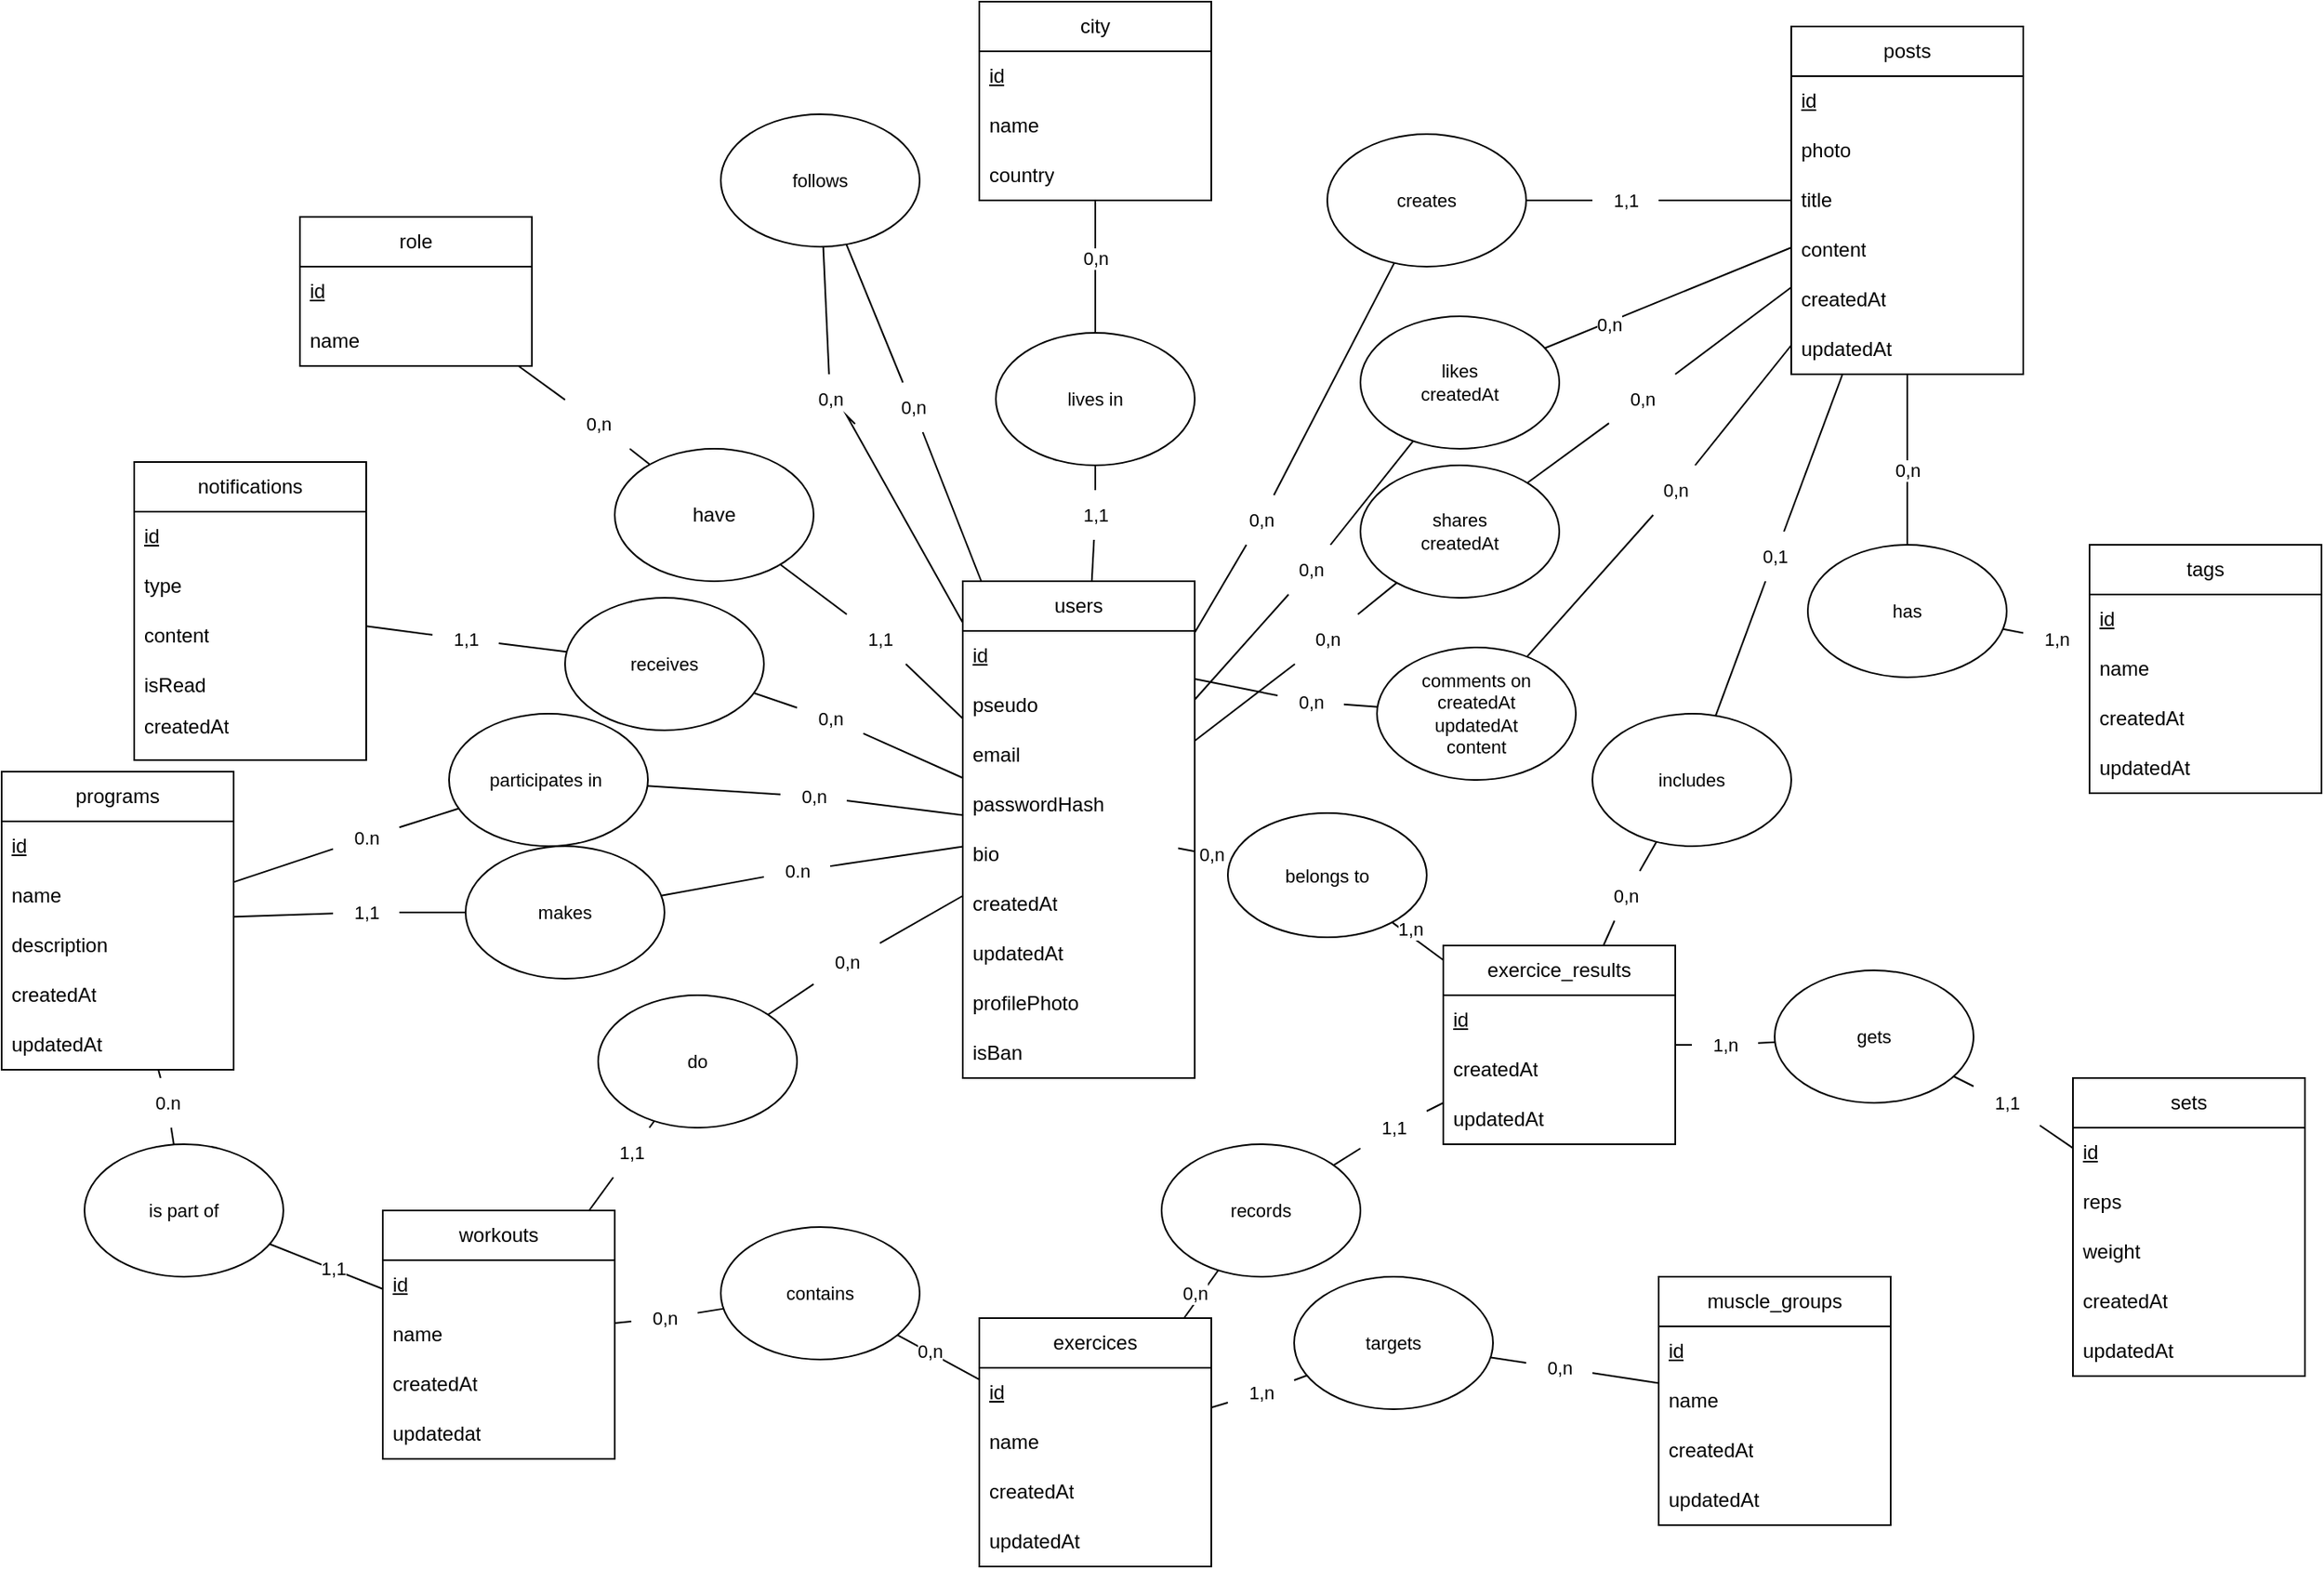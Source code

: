 <mxfile version="25.0.3">
  <diagram name="Page-1" id="ux7u68v6aGoj9Clavv-Z">
    <mxGraphModel dx="2532" dy="2531" grid="1" gridSize="10" guides="1" tooltips="1" connect="1" arrows="1" fold="1" page="1" pageScale="1" pageWidth="827" pageHeight="1169" math="0" shadow="0">
      <root>
        <mxCell id="0" />
        <mxCell id="1" parent="0" />
        <mxCell id="ma2GObzfx0fH_Ag3KKbZ-49" style="edgeStyle=none;shape=connector;rounded=0;orthogonalLoop=1;jettySize=auto;html=1;strokeColor=default;align=center;verticalAlign=middle;fontFamily=Helvetica;fontSize=11;fontColor=default;labelBackgroundColor=default;endArrow=none;endFill=0;" edge="1" parent="1" source="ma2GObzfx0fH_Ag3KKbZ-114" target="ma2GObzfx0fH_Ag3KKbZ-48">
          <mxGeometry relative="1" as="geometry" />
        </mxCell>
        <mxCell id="ma2GObzfx0fH_Ag3KKbZ-50" style="edgeStyle=none;shape=connector;rounded=0;orthogonalLoop=1;jettySize=auto;html=1;strokeColor=default;align=center;verticalAlign=middle;fontFamily=Helvetica;fontSize=11;fontColor=default;labelBackgroundColor=default;endArrow=none;endFill=0;" edge="1" parent="1" source="ma2GObzfx0fH_Ag3KKbZ-113" target="ma2GObzfx0fH_Ag3KKbZ-48">
          <mxGeometry relative="1" as="geometry">
            <Array as="points" />
          </mxGeometry>
        </mxCell>
        <mxCell id="ma2GObzfx0fH_Ag3KKbZ-52" style="edgeStyle=none;shape=connector;rounded=0;orthogonalLoop=1;jettySize=auto;html=1;strokeColor=default;align=center;verticalAlign=middle;fontFamily=Helvetica;fontSize=11;fontColor=default;labelBackgroundColor=default;endArrow=none;endFill=0;" edge="1" parent="1" source="ma2GObzfx0fH_Ag3KKbZ-103" target="ma2GObzfx0fH_Ag3KKbZ-51">
          <mxGeometry relative="1" as="geometry" />
        </mxCell>
        <mxCell id="ma2GObzfx0fH_Ag3KKbZ-57" style="edgeStyle=none;shape=connector;rounded=0;orthogonalLoop=1;jettySize=auto;html=1;strokeColor=default;align=center;verticalAlign=middle;fontFamily=Helvetica;fontSize=11;fontColor=default;labelBackgroundColor=default;endArrow=none;endFill=0;" edge="1" parent="1" source="ma2GObzfx0fH_Ag3KKbZ-107" target="ma2GObzfx0fH_Ag3KKbZ-56">
          <mxGeometry relative="1" as="geometry" />
        </mxCell>
        <mxCell id="ma2GObzfx0fH_Ag3KKbZ-59" style="edgeStyle=none;shape=connector;rounded=0;orthogonalLoop=1;jettySize=auto;html=1;strokeColor=default;align=center;verticalAlign=middle;fontFamily=Helvetica;fontSize=11;fontColor=default;labelBackgroundColor=default;endArrow=none;endFill=0;" edge="1" parent="1" source="ma2GObzfx0fH_Ag3KKbZ-106" target="ma2GObzfx0fH_Ag3KKbZ-54">
          <mxGeometry relative="1" as="geometry" />
        </mxCell>
        <mxCell id="ma2GObzfx0fH_Ag3KKbZ-83" style="edgeStyle=none;shape=connector;rounded=0;orthogonalLoop=1;jettySize=auto;html=1;strokeColor=default;align=center;verticalAlign=middle;fontFamily=Helvetica;fontSize=11;fontColor=default;labelBackgroundColor=default;endArrow=none;endFill=0;" edge="1" parent="1" source="ma2GObzfx0fH_Ag3KKbZ-137" target="ma2GObzfx0fH_Ag3KKbZ-82">
          <mxGeometry relative="1" as="geometry" />
        </mxCell>
        <mxCell id="ma2GObzfx0fH_Ag3KKbZ-101" style="edgeStyle=none;shape=connector;rounded=0;orthogonalLoop=1;jettySize=auto;html=1;strokeColor=default;align=center;verticalAlign=middle;fontFamily=Helvetica;fontSize=11;fontColor=default;labelBackgroundColor=default;endArrow=none;endFill=0;" edge="1" parent="1" source="ma2GObzfx0fH_Ag3KKbZ-112" target="ma2GObzfx0fH_Ag3KKbZ-100">
          <mxGeometry relative="1" as="geometry" />
        </mxCell>
        <mxCell id="ma2GObzfx0fH_Ag3KKbZ-1" value="users" style="swimlane;fontStyle=0;childLayout=stackLayout;horizontal=1;startSize=30;horizontalStack=0;resizeParent=1;resizeParentMax=0;resizeLast=0;collapsible=1;marginBottom=0;whiteSpace=wrap;html=1;" vertex="1" parent="1">
          <mxGeometry x="300" y="310" width="140" height="300" as="geometry" />
        </mxCell>
        <mxCell id="ma2GObzfx0fH_Ag3KKbZ-2" value="&lt;u&gt;id&lt;/u&gt;" style="text;strokeColor=none;fillColor=none;align=left;verticalAlign=middle;spacingLeft=4;spacingRight=4;overflow=hidden;points=[[0,0.5],[1,0.5]];portConstraint=eastwest;rotatable=0;whiteSpace=wrap;html=1;" vertex="1" parent="ma2GObzfx0fH_Ag3KKbZ-1">
          <mxGeometry y="30" width="140" height="30" as="geometry" />
        </mxCell>
        <mxCell id="ma2GObzfx0fH_Ag3KKbZ-3" value="pseudo" style="text;strokeColor=none;fillColor=none;align=left;verticalAlign=middle;spacingLeft=4;spacingRight=4;overflow=hidden;points=[[0,0.5],[1,0.5]];portConstraint=eastwest;rotatable=0;whiteSpace=wrap;html=1;" vertex="1" parent="ma2GObzfx0fH_Ag3KKbZ-1">
          <mxGeometry y="60" width="140" height="30" as="geometry" />
        </mxCell>
        <mxCell id="ma2GObzfx0fH_Ag3KKbZ-4" value="email" style="text;strokeColor=none;fillColor=none;align=left;verticalAlign=middle;spacingLeft=4;spacingRight=4;overflow=hidden;points=[[0,0.5],[1,0.5]];portConstraint=eastwest;rotatable=0;whiteSpace=wrap;html=1;" vertex="1" parent="ma2GObzfx0fH_Ag3KKbZ-1">
          <mxGeometry y="90" width="140" height="30" as="geometry" />
        </mxCell>
        <mxCell id="ma2GObzfx0fH_Ag3KKbZ-146" value="passwordHash" style="text;strokeColor=none;fillColor=none;align=left;verticalAlign=middle;spacingLeft=4;spacingRight=4;overflow=hidden;points=[[0,0.5],[1,0.5]];portConstraint=eastwest;rotatable=0;whiteSpace=wrap;html=1;" vertex="1" parent="ma2GObzfx0fH_Ag3KKbZ-1">
          <mxGeometry y="120" width="140" height="30" as="geometry" />
        </mxCell>
        <mxCell id="ma2GObzfx0fH_Ag3KKbZ-147" value="bio" style="text;strokeColor=none;fillColor=none;align=left;verticalAlign=middle;spacingLeft=4;spacingRight=4;overflow=hidden;points=[[0,0.5],[1,0.5]];portConstraint=eastwest;rotatable=0;whiteSpace=wrap;html=1;" vertex="1" parent="ma2GObzfx0fH_Ag3KKbZ-1">
          <mxGeometry y="150" width="140" height="30" as="geometry" />
        </mxCell>
        <mxCell id="ma2GObzfx0fH_Ag3KKbZ-148" value="createdAt" style="text;strokeColor=none;fillColor=none;align=left;verticalAlign=middle;spacingLeft=4;spacingRight=4;overflow=hidden;points=[[0,0.5],[1,0.5]];portConstraint=eastwest;rotatable=0;whiteSpace=wrap;html=1;" vertex="1" parent="ma2GObzfx0fH_Ag3KKbZ-1">
          <mxGeometry y="180" width="140" height="30" as="geometry" />
        </mxCell>
        <mxCell id="ma2GObzfx0fH_Ag3KKbZ-149" value="updatedAt" style="text;strokeColor=none;fillColor=none;align=left;verticalAlign=middle;spacingLeft=4;spacingRight=4;overflow=hidden;points=[[0,0.5],[1,0.5]];portConstraint=eastwest;rotatable=0;whiteSpace=wrap;html=1;" vertex="1" parent="ma2GObzfx0fH_Ag3KKbZ-1">
          <mxGeometry y="210" width="140" height="30" as="geometry" />
        </mxCell>
        <mxCell id="ma2GObzfx0fH_Ag3KKbZ-150" value="profilePhoto" style="text;strokeColor=none;fillColor=none;align=left;verticalAlign=middle;spacingLeft=4;spacingRight=4;overflow=hidden;points=[[0,0.5],[1,0.5]];portConstraint=eastwest;rotatable=0;whiteSpace=wrap;html=1;" vertex="1" parent="ma2GObzfx0fH_Ag3KKbZ-1">
          <mxGeometry y="240" width="140" height="30" as="geometry" />
        </mxCell>
        <mxCell id="ma2GObzfx0fH_Ag3KKbZ-151" value="isBan" style="text;strokeColor=none;fillColor=none;align=left;verticalAlign=middle;spacingLeft=4;spacingRight=4;overflow=hidden;points=[[0,0.5],[1,0.5]];portConstraint=eastwest;rotatable=0;whiteSpace=wrap;html=1;" vertex="1" parent="ma2GObzfx0fH_Ag3KKbZ-1">
          <mxGeometry y="270" width="140" height="30" as="geometry" />
        </mxCell>
        <mxCell id="ma2GObzfx0fH_Ag3KKbZ-53" style="edgeStyle=none;shape=connector;rounded=0;orthogonalLoop=1;jettySize=auto;html=1;strokeColor=default;align=center;verticalAlign=middle;fontFamily=Helvetica;fontSize=11;fontColor=default;labelBackgroundColor=default;endArrow=none;endFill=0;" edge="1" parent="1" source="ma2GObzfx0fH_Ag3KKbZ-5" target="ma2GObzfx0fH_Ag3KKbZ-51">
          <mxGeometry relative="1" as="geometry" />
        </mxCell>
        <mxCell id="ma2GObzfx0fH_Ag3KKbZ-5" value="city" style="swimlane;fontStyle=0;childLayout=stackLayout;horizontal=1;startSize=30;horizontalStack=0;resizeParent=1;resizeParentMax=0;resizeLast=0;collapsible=1;marginBottom=0;whiteSpace=wrap;html=1;" vertex="1" parent="1">
          <mxGeometry x="310" y="-40" width="140" height="120" as="geometry" />
        </mxCell>
        <mxCell id="ma2GObzfx0fH_Ag3KKbZ-6" value="&lt;u&gt;id&lt;/u&gt;" style="text;strokeColor=none;fillColor=none;align=left;verticalAlign=middle;spacingLeft=4;spacingRight=4;overflow=hidden;points=[[0,0.5],[1,0.5]];portConstraint=eastwest;rotatable=0;whiteSpace=wrap;html=1;" vertex="1" parent="ma2GObzfx0fH_Ag3KKbZ-5">
          <mxGeometry y="30" width="140" height="30" as="geometry" />
        </mxCell>
        <mxCell id="ma2GObzfx0fH_Ag3KKbZ-7" value="name" style="text;strokeColor=none;fillColor=none;align=left;verticalAlign=middle;spacingLeft=4;spacingRight=4;overflow=hidden;points=[[0,0.5],[1,0.5]];portConstraint=eastwest;rotatable=0;whiteSpace=wrap;html=1;" vertex="1" parent="ma2GObzfx0fH_Ag3KKbZ-5">
          <mxGeometry y="60" width="140" height="30" as="geometry" />
        </mxCell>
        <mxCell id="ma2GObzfx0fH_Ag3KKbZ-8" value="country" style="text;strokeColor=none;fillColor=none;align=left;verticalAlign=middle;spacingLeft=4;spacingRight=4;overflow=hidden;points=[[0,0.5],[1,0.5]];portConstraint=eastwest;rotatable=0;whiteSpace=wrap;html=1;" vertex="1" parent="ma2GObzfx0fH_Ag3KKbZ-5">
          <mxGeometry y="90" width="140" height="30" as="geometry" />
        </mxCell>
        <mxCell id="ma2GObzfx0fH_Ag3KKbZ-64" style="edgeStyle=none;shape=connector;rounded=0;orthogonalLoop=1;jettySize=auto;html=1;strokeColor=default;align=center;verticalAlign=middle;fontFamily=Helvetica;fontSize=11;fontColor=default;labelBackgroundColor=default;endArrow=none;endFill=0;" edge="1" parent="1" source="ma2GObzfx0fH_Ag3KKbZ-9" target="ma2GObzfx0fH_Ag3KKbZ-63">
          <mxGeometry relative="1" as="geometry" />
        </mxCell>
        <mxCell id="ma2GObzfx0fH_Ag3KKbZ-72" style="edgeStyle=none;shape=connector;rounded=0;orthogonalLoop=1;jettySize=auto;html=1;strokeColor=default;align=center;verticalAlign=middle;fontFamily=Helvetica;fontSize=11;fontColor=default;labelBackgroundColor=default;endArrow=none;endFill=0;" edge="1" parent="1" source="ma2GObzfx0fH_Ag3KKbZ-141" target="ma2GObzfx0fH_Ag3KKbZ-70">
          <mxGeometry relative="1" as="geometry" />
        </mxCell>
        <mxCell id="ma2GObzfx0fH_Ag3KKbZ-9" value="posts" style="swimlane;fontStyle=0;childLayout=stackLayout;horizontal=1;startSize=30;horizontalStack=0;resizeParent=1;resizeParentMax=0;resizeLast=0;collapsible=1;marginBottom=0;whiteSpace=wrap;html=1;" vertex="1" parent="1">
          <mxGeometry x="800" y="-25" width="140" height="210" as="geometry" />
        </mxCell>
        <mxCell id="ma2GObzfx0fH_Ag3KKbZ-10" value="&lt;u&gt;id&lt;/u&gt;" style="text;strokeColor=none;fillColor=none;align=left;verticalAlign=middle;spacingLeft=4;spacingRight=4;overflow=hidden;points=[[0,0.5],[1,0.5]];portConstraint=eastwest;rotatable=0;whiteSpace=wrap;html=1;" vertex="1" parent="ma2GObzfx0fH_Ag3KKbZ-9">
          <mxGeometry y="30" width="140" height="30" as="geometry" />
        </mxCell>
        <mxCell id="ma2GObzfx0fH_Ag3KKbZ-11" value="photo" style="text;strokeColor=none;fillColor=none;align=left;verticalAlign=middle;spacingLeft=4;spacingRight=4;overflow=hidden;points=[[0,0.5],[1,0.5]];portConstraint=eastwest;rotatable=0;whiteSpace=wrap;html=1;" vertex="1" parent="ma2GObzfx0fH_Ag3KKbZ-9">
          <mxGeometry y="60" width="140" height="30" as="geometry" />
        </mxCell>
        <mxCell id="ma2GObzfx0fH_Ag3KKbZ-12" value="title" style="text;strokeColor=none;fillColor=none;align=left;verticalAlign=middle;spacingLeft=4;spacingRight=4;overflow=hidden;points=[[0,0.5],[1,0.5]];portConstraint=eastwest;rotatable=0;whiteSpace=wrap;html=1;" vertex="1" parent="ma2GObzfx0fH_Ag3KKbZ-9">
          <mxGeometry y="90" width="140" height="30" as="geometry" />
        </mxCell>
        <mxCell id="ma2GObzfx0fH_Ag3KKbZ-153" value="content" style="text;strokeColor=none;fillColor=none;align=left;verticalAlign=middle;spacingLeft=4;spacingRight=4;overflow=hidden;points=[[0,0.5],[1,0.5]];portConstraint=eastwest;rotatable=0;whiteSpace=wrap;html=1;" vertex="1" parent="ma2GObzfx0fH_Ag3KKbZ-9">
          <mxGeometry y="120" width="140" height="30" as="geometry" />
        </mxCell>
        <mxCell id="ma2GObzfx0fH_Ag3KKbZ-154" value="createdAt" style="text;strokeColor=none;fillColor=none;align=left;verticalAlign=middle;spacingLeft=4;spacingRight=4;overflow=hidden;points=[[0,0.5],[1,0.5]];portConstraint=eastwest;rotatable=0;whiteSpace=wrap;html=1;" vertex="1" parent="ma2GObzfx0fH_Ag3KKbZ-9">
          <mxGeometry y="150" width="140" height="30" as="geometry" />
        </mxCell>
        <mxCell id="ma2GObzfx0fH_Ag3KKbZ-155" value="updatedAt" style="text;strokeColor=none;fillColor=none;align=left;verticalAlign=middle;spacingLeft=4;spacingRight=4;overflow=hidden;points=[[0,0.5],[1,0.5]];portConstraint=eastwest;rotatable=0;whiteSpace=wrap;html=1;" vertex="1" parent="ma2GObzfx0fH_Ag3KKbZ-9">
          <mxGeometry y="180" width="140" height="30" as="geometry" />
        </mxCell>
        <mxCell id="ma2GObzfx0fH_Ag3KKbZ-65" style="edgeStyle=none;shape=connector;rounded=0;orthogonalLoop=1;jettySize=auto;html=1;strokeColor=default;align=center;verticalAlign=middle;fontFamily=Helvetica;fontSize=11;fontColor=default;labelBackgroundColor=default;endArrow=none;endFill=0;" edge="1" parent="1" source="ma2GObzfx0fH_Ag3KKbZ-142" target="ma2GObzfx0fH_Ag3KKbZ-63">
          <mxGeometry relative="1" as="geometry" />
        </mxCell>
        <mxCell id="ma2GObzfx0fH_Ag3KKbZ-13" value="tags" style="swimlane;fontStyle=0;childLayout=stackLayout;horizontal=1;startSize=30;horizontalStack=0;resizeParent=1;resizeParentMax=0;resizeLast=0;collapsible=1;marginBottom=0;whiteSpace=wrap;html=1;" vertex="1" parent="1">
          <mxGeometry x="980" y="288" width="140" height="150" as="geometry" />
        </mxCell>
        <mxCell id="ma2GObzfx0fH_Ag3KKbZ-14" value="&lt;u&gt;id&lt;/u&gt;" style="text;strokeColor=none;fillColor=none;align=left;verticalAlign=middle;spacingLeft=4;spacingRight=4;overflow=hidden;points=[[0,0.5],[1,0.5]];portConstraint=eastwest;rotatable=0;whiteSpace=wrap;html=1;" vertex="1" parent="ma2GObzfx0fH_Ag3KKbZ-13">
          <mxGeometry y="30" width="140" height="30" as="geometry" />
        </mxCell>
        <mxCell id="ma2GObzfx0fH_Ag3KKbZ-15" value="name" style="text;strokeColor=none;fillColor=none;align=left;verticalAlign=middle;spacingLeft=4;spacingRight=4;overflow=hidden;points=[[0,0.5],[1,0.5]];portConstraint=eastwest;rotatable=0;whiteSpace=wrap;html=1;" vertex="1" parent="ma2GObzfx0fH_Ag3KKbZ-13">
          <mxGeometry y="60" width="140" height="30" as="geometry" />
        </mxCell>
        <mxCell id="ma2GObzfx0fH_Ag3KKbZ-16" value="createdAt" style="text;strokeColor=none;fillColor=none;align=left;verticalAlign=middle;spacingLeft=4;spacingRight=4;overflow=hidden;points=[[0,0.5],[1,0.5]];portConstraint=eastwest;rotatable=0;whiteSpace=wrap;html=1;" vertex="1" parent="ma2GObzfx0fH_Ag3KKbZ-13">
          <mxGeometry y="90" width="140" height="30" as="geometry" />
        </mxCell>
        <mxCell id="ma2GObzfx0fH_Ag3KKbZ-161" value="updatedAt" style="text;strokeColor=none;fillColor=none;align=left;verticalAlign=middle;spacingLeft=4;spacingRight=4;overflow=hidden;points=[[0,0.5],[1,0.5]];portConstraint=eastwest;rotatable=0;whiteSpace=wrap;html=1;" vertex="1" parent="ma2GObzfx0fH_Ag3KKbZ-13">
          <mxGeometry y="120" width="140" height="30" as="geometry" />
        </mxCell>
        <mxCell id="ma2GObzfx0fH_Ag3KKbZ-71" style="edgeStyle=none;shape=connector;rounded=0;orthogonalLoop=1;jettySize=auto;html=1;strokeColor=default;align=center;verticalAlign=middle;fontFamily=Helvetica;fontSize=11;fontColor=default;labelBackgroundColor=default;endArrow=none;endFill=0;" edge="1" parent="1" source="ma2GObzfx0fH_Ag3KKbZ-140" target="ma2GObzfx0fH_Ag3KKbZ-70">
          <mxGeometry relative="1" as="geometry" />
        </mxCell>
        <mxCell id="ma2GObzfx0fH_Ag3KKbZ-74" style="edgeStyle=none;shape=connector;rounded=0;orthogonalLoop=1;jettySize=auto;html=1;strokeColor=default;align=center;verticalAlign=middle;fontFamily=Helvetica;fontSize=11;fontColor=default;labelBackgroundColor=default;endArrow=none;endFill=0;" edge="1" parent="1" source="ma2GObzfx0fH_Ag3KKbZ-145" target="ma2GObzfx0fH_Ag3KKbZ-73">
          <mxGeometry relative="1" as="geometry" />
        </mxCell>
        <mxCell id="ma2GObzfx0fH_Ag3KKbZ-17" value="exercice_results" style="swimlane;fontStyle=0;childLayout=stackLayout;horizontal=1;startSize=30;horizontalStack=0;resizeParent=1;resizeParentMax=0;resizeLast=0;collapsible=1;marginBottom=0;whiteSpace=wrap;html=1;" vertex="1" parent="1">
          <mxGeometry x="590" y="530" width="140" height="120" as="geometry" />
        </mxCell>
        <mxCell id="ma2GObzfx0fH_Ag3KKbZ-18" value="&lt;u&gt;id&lt;/u&gt;" style="text;strokeColor=none;fillColor=none;align=left;verticalAlign=middle;spacingLeft=4;spacingRight=4;overflow=hidden;points=[[0,0.5],[1,0.5]];portConstraint=eastwest;rotatable=0;whiteSpace=wrap;html=1;" vertex="1" parent="ma2GObzfx0fH_Ag3KKbZ-17">
          <mxGeometry y="30" width="140" height="30" as="geometry" />
        </mxCell>
        <mxCell id="ma2GObzfx0fH_Ag3KKbZ-19" value="createdAt" style="text;strokeColor=none;fillColor=none;align=left;verticalAlign=middle;spacingLeft=4;spacingRight=4;overflow=hidden;points=[[0,0.5],[1,0.5]];portConstraint=eastwest;rotatable=0;whiteSpace=wrap;html=1;" vertex="1" parent="ma2GObzfx0fH_Ag3KKbZ-17">
          <mxGeometry y="60" width="140" height="30" as="geometry" />
        </mxCell>
        <mxCell id="ma2GObzfx0fH_Ag3KKbZ-20" value="updatedAt" style="text;strokeColor=none;fillColor=none;align=left;verticalAlign=middle;spacingLeft=4;spacingRight=4;overflow=hidden;points=[[0,0.5],[1,0.5]];portConstraint=eastwest;rotatable=0;whiteSpace=wrap;html=1;" vertex="1" parent="ma2GObzfx0fH_Ag3KKbZ-17">
          <mxGeometry y="90" width="140" height="30" as="geometry" />
        </mxCell>
        <mxCell id="ma2GObzfx0fH_Ag3KKbZ-21" value="muscle_groups" style="swimlane;fontStyle=0;childLayout=stackLayout;horizontal=1;startSize=30;horizontalStack=0;resizeParent=1;resizeParentMax=0;resizeLast=0;collapsible=1;marginBottom=0;whiteSpace=wrap;html=1;" vertex="1" parent="1">
          <mxGeometry x="720" y="730" width="140" height="150" as="geometry" />
        </mxCell>
        <mxCell id="ma2GObzfx0fH_Ag3KKbZ-22" value="&lt;u&gt;id&lt;/u&gt;" style="text;strokeColor=none;fillColor=none;align=left;verticalAlign=middle;spacingLeft=4;spacingRight=4;overflow=hidden;points=[[0,0.5],[1,0.5]];portConstraint=eastwest;rotatable=0;whiteSpace=wrap;html=1;" vertex="1" parent="ma2GObzfx0fH_Ag3KKbZ-21">
          <mxGeometry y="30" width="140" height="30" as="geometry" />
        </mxCell>
        <mxCell id="ma2GObzfx0fH_Ag3KKbZ-160" value="name" style="text;strokeColor=none;fillColor=none;align=left;verticalAlign=middle;spacingLeft=4;spacingRight=4;overflow=hidden;points=[[0,0.5],[1,0.5]];portConstraint=eastwest;rotatable=0;whiteSpace=wrap;html=1;" vertex="1" parent="ma2GObzfx0fH_Ag3KKbZ-21">
          <mxGeometry y="60" width="140" height="30" as="geometry" />
        </mxCell>
        <mxCell id="ma2GObzfx0fH_Ag3KKbZ-23" value="createdAt" style="text;strokeColor=none;fillColor=none;align=left;verticalAlign=middle;spacingLeft=4;spacingRight=4;overflow=hidden;points=[[0,0.5],[1,0.5]];portConstraint=eastwest;rotatable=0;whiteSpace=wrap;html=1;" vertex="1" parent="ma2GObzfx0fH_Ag3KKbZ-21">
          <mxGeometry y="90" width="140" height="30" as="geometry" />
        </mxCell>
        <mxCell id="ma2GObzfx0fH_Ag3KKbZ-24" value="updatedAt" style="text;strokeColor=none;fillColor=none;align=left;verticalAlign=middle;spacingLeft=4;spacingRight=4;overflow=hidden;points=[[0,0.5],[1,0.5]];portConstraint=eastwest;rotatable=0;whiteSpace=wrap;html=1;" vertex="1" parent="ma2GObzfx0fH_Ag3KKbZ-21">
          <mxGeometry y="120" width="140" height="30" as="geometry" />
        </mxCell>
        <mxCell id="ma2GObzfx0fH_Ag3KKbZ-77" style="edgeStyle=none;shape=connector;rounded=0;orthogonalLoop=1;jettySize=auto;html=1;strokeColor=default;align=center;verticalAlign=middle;fontFamily=Helvetica;fontSize=11;fontColor=default;labelBackgroundColor=default;endArrow=none;endFill=0;" edge="1" parent="1" source="ma2GObzfx0fH_Ag3KKbZ-139" target="ma2GObzfx0fH_Ag3KKbZ-76">
          <mxGeometry relative="1" as="geometry" />
        </mxCell>
        <mxCell id="ma2GObzfx0fH_Ag3KKbZ-80" style="edgeStyle=none;shape=connector;rounded=0;orthogonalLoop=1;jettySize=auto;html=1;strokeColor=default;align=center;verticalAlign=middle;fontFamily=Helvetica;fontSize=11;fontColor=default;labelBackgroundColor=default;endArrow=none;endFill=0;" edge="1" parent="1" source="ma2GObzfx0fH_Ag3KKbZ-25" target="ma2GObzfx0fH_Ag3KKbZ-79">
          <mxGeometry relative="1" as="geometry" />
        </mxCell>
        <mxCell id="ma2GObzfx0fH_Ag3KKbZ-25" value="exercices" style="swimlane;fontStyle=0;childLayout=stackLayout;horizontal=1;startSize=30;horizontalStack=0;resizeParent=1;resizeParentMax=0;resizeLast=0;collapsible=1;marginBottom=0;whiteSpace=wrap;html=1;" vertex="1" parent="1">
          <mxGeometry x="310" y="755" width="140" height="150" as="geometry" />
        </mxCell>
        <mxCell id="ma2GObzfx0fH_Ag3KKbZ-26" value="&lt;u&gt;id&lt;/u&gt;" style="text;strokeColor=none;fillColor=none;align=left;verticalAlign=middle;spacingLeft=4;spacingRight=4;overflow=hidden;points=[[0,0.5],[1,0.5]];portConstraint=eastwest;rotatable=0;whiteSpace=wrap;html=1;" vertex="1" parent="ma2GObzfx0fH_Ag3KKbZ-25">
          <mxGeometry y="30" width="140" height="30" as="geometry" />
        </mxCell>
        <mxCell id="ma2GObzfx0fH_Ag3KKbZ-27" value="name" style="text;strokeColor=none;fillColor=none;align=left;verticalAlign=middle;spacingLeft=4;spacingRight=4;overflow=hidden;points=[[0,0.5],[1,0.5]];portConstraint=eastwest;rotatable=0;whiteSpace=wrap;html=1;" vertex="1" parent="ma2GObzfx0fH_Ag3KKbZ-25">
          <mxGeometry y="60" width="140" height="30" as="geometry" />
        </mxCell>
        <mxCell id="ma2GObzfx0fH_Ag3KKbZ-28" value="createdAt" style="text;strokeColor=none;fillColor=none;align=left;verticalAlign=middle;spacingLeft=4;spacingRight=4;overflow=hidden;points=[[0,0.5],[1,0.5]];portConstraint=eastwest;rotatable=0;whiteSpace=wrap;html=1;" vertex="1" parent="ma2GObzfx0fH_Ag3KKbZ-25">
          <mxGeometry y="90" width="140" height="30" as="geometry" />
        </mxCell>
        <mxCell id="ma2GObzfx0fH_Ag3KKbZ-159" value="updatedAt" style="text;strokeColor=none;fillColor=none;align=left;verticalAlign=middle;spacingLeft=4;spacingRight=4;overflow=hidden;points=[[0,0.5],[1,0.5]];portConstraint=eastwest;rotatable=0;whiteSpace=wrap;html=1;" vertex="1" parent="ma2GObzfx0fH_Ag3KKbZ-25">
          <mxGeometry y="120" width="140" height="30" as="geometry" />
        </mxCell>
        <mxCell id="ma2GObzfx0fH_Ag3KKbZ-89" style="edgeStyle=none;shape=connector;rounded=0;orthogonalLoop=1;jettySize=auto;html=1;strokeColor=default;align=center;verticalAlign=middle;fontFamily=Helvetica;fontSize=11;fontColor=default;labelBackgroundColor=default;endArrow=none;endFill=0;" edge="1" parent="1" source="ma2GObzfx0fH_Ag3KKbZ-133" target="ma2GObzfx0fH_Ag3KKbZ-88">
          <mxGeometry relative="1" as="geometry" />
        </mxCell>
        <mxCell id="ma2GObzfx0fH_Ag3KKbZ-92" style="edgeStyle=none;shape=connector;rounded=0;orthogonalLoop=1;jettySize=auto;html=1;strokeColor=default;align=center;verticalAlign=middle;fontFamily=Helvetica;fontSize=11;fontColor=default;labelBackgroundColor=default;endArrow=none;endFill=0;" edge="1" parent="1" source="ma2GObzfx0fH_Ag3KKbZ-131" target="ma2GObzfx0fH_Ag3KKbZ-91">
          <mxGeometry relative="1" as="geometry" />
        </mxCell>
        <mxCell id="ma2GObzfx0fH_Ag3KKbZ-29" value="workouts" style="swimlane;fontStyle=0;childLayout=stackLayout;horizontal=1;startSize=30;horizontalStack=0;resizeParent=1;resizeParentMax=0;resizeLast=0;collapsible=1;marginBottom=0;whiteSpace=wrap;html=1;" vertex="1" parent="1">
          <mxGeometry x="-50" y="690" width="140" height="150" as="geometry" />
        </mxCell>
        <mxCell id="ma2GObzfx0fH_Ag3KKbZ-30" value="&lt;u&gt;id&lt;/u&gt;" style="text;strokeColor=none;fillColor=none;align=left;verticalAlign=middle;spacingLeft=4;spacingRight=4;overflow=hidden;points=[[0,0.5],[1,0.5]];portConstraint=eastwest;rotatable=0;whiteSpace=wrap;html=1;" vertex="1" parent="ma2GObzfx0fH_Ag3KKbZ-29">
          <mxGeometry y="30" width="140" height="30" as="geometry" />
        </mxCell>
        <mxCell id="ma2GObzfx0fH_Ag3KKbZ-31" value="name" style="text;strokeColor=none;fillColor=none;align=left;verticalAlign=middle;spacingLeft=4;spacingRight=4;overflow=hidden;points=[[0,0.5],[1,0.5]];portConstraint=eastwest;rotatable=0;whiteSpace=wrap;html=1;" vertex="1" parent="ma2GObzfx0fH_Ag3KKbZ-29">
          <mxGeometry y="60" width="140" height="30" as="geometry" />
        </mxCell>
        <mxCell id="ma2GObzfx0fH_Ag3KKbZ-32" value="createdAt" style="text;strokeColor=none;fillColor=none;align=left;verticalAlign=middle;spacingLeft=4;spacingRight=4;overflow=hidden;points=[[0,0.5],[1,0.5]];portConstraint=eastwest;rotatable=0;whiteSpace=wrap;html=1;" vertex="1" parent="ma2GObzfx0fH_Ag3KKbZ-29">
          <mxGeometry y="90" width="140" height="30" as="geometry" />
        </mxCell>
        <mxCell id="ma2GObzfx0fH_Ag3KKbZ-158" value="updatedat" style="text;strokeColor=none;fillColor=none;align=left;verticalAlign=middle;spacingLeft=4;spacingRight=4;overflow=hidden;points=[[0,0.5],[1,0.5]];portConstraint=eastwest;rotatable=0;whiteSpace=wrap;html=1;" vertex="1" parent="ma2GObzfx0fH_Ag3KKbZ-29">
          <mxGeometry y="120" width="140" height="30" as="geometry" />
        </mxCell>
        <mxCell id="ma2GObzfx0fH_Ag3KKbZ-46" style="rounded=0;orthogonalLoop=1;jettySize=auto;html=1;endArrow=none;endFill=0;" edge="1" parent="1" source="ma2GObzfx0fH_Ag3KKbZ-115" target="ma2GObzfx0fH_Ag3KKbZ-45">
          <mxGeometry relative="1" as="geometry" />
        </mxCell>
        <mxCell id="ma2GObzfx0fH_Ag3KKbZ-33" value="role" style="swimlane;fontStyle=0;childLayout=stackLayout;horizontal=1;startSize=30;horizontalStack=0;resizeParent=1;resizeParentMax=0;resizeLast=0;collapsible=1;marginBottom=0;whiteSpace=wrap;html=1;" vertex="1" parent="1">
          <mxGeometry x="-100" y="90" width="140" height="90" as="geometry" />
        </mxCell>
        <mxCell id="ma2GObzfx0fH_Ag3KKbZ-34" value="&lt;u&gt;id&lt;/u&gt;" style="text;strokeColor=none;fillColor=none;align=left;verticalAlign=middle;spacingLeft=4;spacingRight=4;overflow=hidden;points=[[0,0.5],[1,0.5]];portConstraint=eastwest;rotatable=0;whiteSpace=wrap;html=1;" vertex="1" parent="ma2GObzfx0fH_Ag3KKbZ-33">
          <mxGeometry y="30" width="140" height="30" as="geometry" />
        </mxCell>
        <mxCell id="ma2GObzfx0fH_Ag3KKbZ-35" value="name" style="text;strokeColor=none;fillColor=none;align=left;verticalAlign=middle;spacingLeft=4;spacingRight=4;overflow=hidden;points=[[0,0.5],[1,0.5]];portConstraint=eastwest;rotatable=0;whiteSpace=wrap;html=1;" vertex="1" parent="ma2GObzfx0fH_Ag3KKbZ-33">
          <mxGeometry y="60" width="140" height="30" as="geometry" />
        </mxCell>
        <mxCell id="ma2GObzfx0fH_Ag3KKbZ-95" style="edgeStyle=none;shape=connector;rounded=0;orthogonalLoop=1;jettySize=auto;html=1;strokeColor=default;align=center;verticalAlign=middle;fontFamily=Helvetica;fontSize=11;fontColor=default;labelBackgroundColor=default;endArrow=none;endFill=0;" edge="1" parent="1" source="ma2GObzfx0fH_Ag3KKbZ-118" target="ma2GObzfx0fH_Ag3KKbZ-94">
          <mxGeometry relative="1" as="geometry" />
        </mxCell>
        <mxCell id="ma2GObzfx0fH_Ag3KKbZ-37" value="notifications" style="swimlane;fontStyle=0;childLayout=stackLayout;horizontal=1;startSize=30;horizontalStack=0;resizeParent=1;resizeParentMax=0;resizeLast=0;collapsible=1;marginBottom=0;whiteSpace=wrap;html=1;" vertex="1" parent="1">
          <mxGeometry x="-200" y="238" width="140" height="180" as="geometry" />
        </mxCell>
        <mxCell id="ma2GObzfx0fH_Ag3KKbZ-38" value="&lt;u&gt;id&lt;/u&gt;" style="text;strokeColor=none;fillColor=none;align=left;verticalAlign=middle;spacingLeft=4;spacingRight=4;overflow=hidden;points=[[0,0.5],[1,0.5]];portConstraint=eastwest;rotatable=0;whiteSpace=wrap;html=1;" vertex="1" parent="ma2GObzfx0fH_Ag3KKbZ-37">
          <mxGeometry y="30" width="140" height="30" as="geometry" />
        </mxCell>
        <mxCell id="ma2GObzfx0fH_Ag3KKbZ-39" value="type" style="text;strokeColor=none;fillColor=none;align=left;verticalAlign=middle;spacingLeft=4;spacingRight=4;overflow=hidden;points=[[0,0.5],[1,0.5]];portConstraint=eastwest;rotatable=0;whiteSpace=wrap;html=1;" vertex="1" parent="ma2GObzfx0fH_Ag3KKbZ-37">
          <mxGeometry y="60" width="140" height="30" as="geometry" />
        </mxCell>
        <mxCell id="ma2GObzfx0fH_Ag3KKbZ-40" value="content" style="text;strokeColor=none;fillColor=none;align=left;verticalAlign=middle;spacingLeft=4;spacingRight=4;overflow=hidden;points=[[0,0.5],[1,0.5]];portConstraint=eastwest;rotatable=0;whiteSpace=wrap;html=1;" vertex="1" parent="ma2GObzfx0fH_Ag3KKbZ-37">
          <mxGeometry y="90" width="140" height="30" as="geometry" />
        </mxCell>
        <mxCell id="ma2GObzfx0fH_Ag3KKbZ-164" value="isRead" style="text;strokeColor=none;fillColor=none;align=left;verticalAlign=middle;spacingLeft=4;spacingRight=4;overflow=hidden;points=[[0,0.5],[1,0.5]];portConstraint=eastwest;rotatable=0;whiteSpace=wrap;html=1;" vertex="1" parent="ma2GObzfx0fH_Ag3KKbZ-37">
          <mxGeometry y="120" width="140" height="30" as="geometry" />
        </mxCell>
        <mxCell id="ma2GObzfx0fH_Ag3KKbZ-196" value="createdAt&lt;div&gt;&lt;br&gt;&lt;/div&gt;" style="text;strokeColor=none;fillColor=none;align=left;verticalAlign=middle;spacingLeft=4;spacingRight=4;overflow=hidden;points=[[0,0.5],[1,0.5]];portConstraint=eastwest;rotatable=0;whiteSpace=wrap;html=1;" vertex="1" parent="ma2GObzfx0fH_Ag3KKbZ-37">
          <mxGeometry y="150" width="140" height="30" as="geometry" />
        </mxCell>
        <mxCell id="ma2GObzfx0fH_Ag3KKbZ-86" style="edgeStyle=none;shape=connector;rounded=0;orthogonalLoop=1;jettySize=auto;html=1;strokeColor=default;align=center;verticalAlign=middle;fontFamily=Helvetica;fontSize=11;fontColor=default;labelBackgroundColor=default;endArrow=none;endFill=0;" edge="1" parent="1" source="ma2GObzfx0fH_Ag3KKbZ-129" target="ma2GObzfx0fH_Ag3KKbZ-85">
          <mxGeometry relative="1" as="geometry" />
        </mxCell>
        <mxCell id="ma2GObzfx0fH_Ag3KKbZ-98" style="edgeStyle=none;shape=connector;rounded=0;orthogonalLoop=1;jettySize=auto;html=1;strokeColor=default;align=center;verticalAlign=middle;fontFamily=Helvetica;fontSize=11;fontColor=default;labelBackgroundColor=default;endArrow=none;endFill=0;" edge="1" parent="1" source="ma2GObzfx0fH_Ag3KKbZ-120" target="ma2GObzfx0fH_Ag3KKbZ-97">
          <mxGeometry relative="1" as="geometry" />
        </mxCell>
        <mxCell id="ma2GObzfx0fH_Ag3KKbZ-124" style="edgeStyle=none;shape=connector;rounded=0;orthogonalLoop=1;jettySize=auto;html=1;strokeColor=default;align=center;verticalAlign=middle;fontFamily=Helvetica;fontSize=11;fontColor=default;labelBackgroundColor=default;endArrow=none;endFill=0;" edge="1" parent="1" source="ma2GObzfx0fH_Ag3KKbZ-126" target="ma2GObzfx0fH_Ag3KKbZ-123">
          <mxGeometry relative="1" as="geometry" />
        </mxCell>
        <mxCell id="ma2GObzfx0fH_Ag3KKbZ-41" value="programs" style="swimlane;fontStyle=0;childLayout=stackLayout;horizontal=1;startSize=30;horizontalStack=0;resizeParent=1;resizeParentMax=0;resizeLast=0;collapsible=1;marginBottom=0;whiteSpace=wrap;html=1;" vertex="1" parent="1">
          <mxGeometry x="-280" y="425" width="140" height="180" as="geometry" />
        </mxCell>
        <mxCell id="ma2GObzfx0fH_Ag3KKbZ-42" value="&lt;u&gt;id&lt;/u&gt;" style="text;strokeColor=none;fillColor=none;align=left;verticalAlign=middle;spacingLeft=4;spacingRight=4;overflow=hidden;points=[[0,0.5],[1,0.5]];portConstraint=eastwest;rotatable=0;whiteSpace=wrap;html=1;" vertex="1" parent="ma2GObzfx0fH_Ag3KKbZ-41">
          <mxGeometry y="30" width="140" height="30" as="geometry" />
        </mxCell>
        <mxCell id="ma2GObzfx0fH_Ag3KKbZ-43" value="name" style="text;strokeColor=none;fillColor=none;align=left;verticalAlign=middle;spacingLeft=4;spacingRight=4;overflow=hidden;points=[[0,0.5],[1,0.5]];portConstraint=eastwest;rotatable=0;whiteSpace=wrap;html=1;" vertex="1" parent="ma2GObzfx0fH_Ag3KKbZ-41">
          <mxGeometry y="60" width="140" height="30" as="geometry" />
        </mxCell>
        <mxCell id="ma2GObzfx0fH_Ag3KKbZ-44" value="description" style="text;strokeColor=none;fillColor=none;align=left;verticalAlign=middle;spacingLeft=4;spacingRight=4;overflow=hidden;points=[[0,0.5],[1,0.5]];portConstraint=eastwest;rotatable=0;whiteSpace=wrap;html=1;" vertex="1" parent="ma2GObzfx0fH_Ag3KKbZ-41">
          <mxGeometry y="90" width="140" height="30" as="geometry" />
        </mxCell>
        <mxCell id="ma2GObzfx0fH_Ag3KKbZ-156" value="createdAt" style="text;strokeColor=none;fillColor=none;align=left;verticalAlign=middle;spacingLeft=4;spacingRight=4;overflow=hidden;points=[[0,0.5],[1,0.5]];portConstraint=eastwest;rotatable=0;whiteSpace=wrap;html=1;" vertex="1" parent="ma2GObzfx0fH_Ag3KKbZ-41">
          <mxGeometry y="120" width="140" height="30" as="geometry" />
        </mxCell>
        <mxCell id="ma2GObzfx0fH_Ag3KKbZ-157" value="updatedAt" style="text;strokeColor=none;fillColor=none;align=left;verticalAlign=middle;spacingLeft=4;spacingRight=4;overflow=hidden;points=[[0,0.5],[1,0.5]];portConstraint=eastwest;rotatable=0;whiteSpace=wrap;html=1;" vertex="1" parent="ma2GObzfx0fH_Ag3KKbZ-41">
          <mxGeometry y="150" width="140" height="30" as="geometry" />
        </mxCell>
        <mxCell id="ma2GObzfx0fH_Ag3KKbZ-47" style="rounded=0;orthogonalLoop=1;jettySize=auto;html=1;endArrow=none;endFill=0;" edge="1" parent="1" source="ma2GObzfx0fH_Ag3KKbZ-116" target="ma2GObzfx0fH_Ag3KKbZ-1">
          <mxGeometry relative="1" as="geometry" />
        </mxCell>
        <mxCell id="ma2GObzfx0fH_Ag3KKbZ-45" value="have" style="ellipse;whiteSpace=wrap;html=1;" vertex="1" parent="1">
          <mxGeometry x="90" y="230" width="120" height="80" as="geometry" />
        </mxCell>
        <mxCell id="ma2GObzfx0fH_Ag3KKbZ-48" value="follows" style="ellipse;whiteSpace=wrap;html=1;fontFamily=Helvetica;fontSize=11;fontColor=default;labelBackgroundColor=default;" vertex="1" parent="1">
          <mxGeometry x="154" y="28" width="120" height="80" as="geometry" />
        </mxCell>
        <mxCell id="ma2GObzfx0fH_Ag3KKbZ-51" value="lives in" style="ellipse;whiteSpace=wrap;html=1;fontFamily=Helvetica;fontSize=11;fontColor=default;labelBackgroundColor=default;" vertex="1" parent="1">
          <mxGeometry x="320" y="160" width="120" height="80" as="geometry" />
        </mxCell>
        <mxCell id="ma2GObzfx0fH_Ag3KKbZ-60" style="edgeStyle=none;shape=connector;rounded=0;orthogonalLoop=1;jettySize=auto;html=1;strokeColor=default;align=center;verticalAlign=middle;fontFamily=Helvetica;fontSize=11;fontColor=default;labelBackgroundColor=default;endArrow=none;endFill=0;" edge="1" parent="1" source="ma2GObzfx0fH_Ag3KKbZ-54" target="ma2GObzfx0fH_Ag3KKbZ-9">
          <mxGeometry relative="1" as="geometry" />
        </mxCell>
        <mxCell id="ma2GObzfx0fH_Ag3KKbZ-54" value="likes&lt;div&gt;createdAt&lt;/div&gt;" style="ellipse;whiteSpace=wrap;html=1;fontFamily=Helvetica;fontSize=11;fontColor=default;labelBackgroundColor=default;" vertex="1" parent="1">
          <mxGeometry x="540" y="150" width="120" height="80" as="geometry" />
        </mxCell>
        <mxCell id="ma2GObzfx0fH_Ag3KKbZ-62" style="edgeStyle=none;shape=connector;rounded=0;orthogonalLoop=1;jettySize=auto;html=1;strokeColor=default;align=center;verticalAlign=middle;fontFamily=Helvetica;fontSize=11;fontColor=default;labelBackgroundColor=default;endArrow=none;endFill=0;" edge="1" parent="1" source="ma2GObzfx0fH_Ag3KKbZ-109" target="ma2GObzfx0fH_Ag3KKbZ-9">
          <mxGeometry relative="1" as="geometry" />
        </mxCell>
        <mxCell id="ma2GObzfx0fH_Ag3KKbZ-55" value="comments on&lt;div&gt;createdAt&lt;/div&gt;&lt;div&gt;updatedAt&lt;/div&gt;&lt;div&gt;content&lt;/div&gt;" style="ellipse;whiteSpace=wrap;html=1;fontFamily=Helvetica;fontSize=11;fontColor=default;labelBackgroundColor=default;" vertex="1" parent="1">
          <mxGeometry x="550" y="350" width="120" height="80" as="geometry" />
        </mxCell>
        <mxCell id="ma2GObzfx0fH_Ag3KKbZ-61" style="edgeStyle=none;shape=connector;rounded=0;orthogonalLoop=1;jettySize=auto;html=1;strokeColor=default;align=center;verticalAlign=middle;fontFamily=Helvetica;fontSize=11;fontColor=default;labelBackgroundColor=default;endArrow=none;endFill=0;" edge="1" parent="1" source="ma2GObzfx0fH_Ag3KKbZ-110" target="ma2GObzfx0fH_Ag3KKbZ-9">
          <mxGeometry relative="1" as="geometry" />
        </mxCell>
        <mxCell id="ma2GObzfx0fH_Ag3KKbZ-56" value="shares&lt;div&gt;&lt;div&gt;createdAt&lt;/div&gt;&lt;/div&gt;" style="ellipse;whiteSpace=wrap;html=1;fontFamily=Helvetica;fontSize=11;fontColor=default;labelBackgroundColor=default;" vertex="1" parent="1">
          <mxGeometry x="540" y="240" width="120" height="80" as="geometry" />
        </mxCell>
        <mxCell id="ma2GObzfx0fH_Ag3KKbZ-58" style="edgeStyle=none;shape=connector;rounded=0;orthogonalLoop=1;jettySize=auto;html=1;strokeColor=default;align=center;verticalAlign=middle;fontFamily=Helvetica;fontSize=11;fontColor=default;labelBackgroundColor=default;endArrow=none;endFill=0;" edge="1" parent="1" source="ma2GObzfx0fH_Ag3KKbZ-108" target="ma2GObzfx0fH_Ag3KKbZ-55">
          <mxGeometry relative="1" as="geometry" />
        </mxCell>
        <mxCell id="ma2GObzfx0fH_Ag3KKbZ-63" value="has" style="ellipse;whiteSpace=wrap;html=1;fontFamily=Helvetica;fontSize=11;fontColor=default;labelBackgroundColor=default;" vertex="1" parent="1">
          <mxGeometry x="810" y="288" width="120" height="80" as="geometry" />
        </mxCell>
        <mxCell id="ma2GObzfx0fH_Ag3KKbZ-66" value="sets" style="swimlane;fontStyle=0;childLayout=stackLayout;horizontal=1;startSize=30;horizontalStack=0;resizeParent=1;resizeParentMax=0;resizeLast=0;collapsible=1;marginBottom=0;whiteSpace=wrap;html=1;" vertex="1" parent="1">
          <mxGeometry x="970" y="610" width="140" height="180" as="geometry" />
        </mxCell>
        <mxCell id="ma2GObzfx0fH_Ag3KKbZ-67" value="&lt;u&gt;id&lt;/u&gt;" style="text;strokeColor=none;fillColor=none;align=left;verticalAlign=middle;spacingLeft=4;spacingRight=4;overflow=hidden;points=[[0,0.5],[1,0.5]];portConstraint=eastwest;rotatable=0;whiteSpace=wrap;html=1;" vertex="1" parent="ma2GObzfx0fH_Ag3KKbZ-66">
          <mxGeometry y="30" width="140" height="30" as="geometry" />
        </mxCell>
        <mxCell id="ma2GObzfx0fH_Ag3KKbZ-68" value="reps" style="text;strokeColor=none;fillColor=none;align=left;verticalAlign=middle;spacingLeft=4;spacingRight=4;overflow=hidden;points=[[0,0.5],[1,0.5]];portConstraint=eastwest;rotatable=0;whiteSpace=wrap;html=1;" vertex="1" parent="ma2GObzfx0fH_Ag3KKbZ-66">
          <mxGeometry y="60" width="140" height="30" as="geometry" />
        </mxCell>
        <mxCell id="ma2GObzfx0fH_Ag3KKbZ-69" value="weight" style="text;strokeColor=none;fillColor=none;align=left;verticalAlign=middle;spacingLeft=4;spacingRight=4;overflow=hidden;points=[[0,0.5],[1,0.5]];portConstraint=eastwest;rotatable=0;whiteSpace=wrap;html=1;" vertex="1" parent="ma2GObzfx0fH_Ag3KKbZ-66">
          <mxGeometry y="90" width="140" height="30" as="geometry" />
        </mxCell>
        <mxCell id="ma2GObzfx0fH_Ag3KKbZ-162" value="createdAt" style="text;strokeColor=none;fillColor=none;align=left;verticalAlign=middle;spacingLeft=4;spacingRight=4;overflow=hidden;points=[[0,0.5],[1,0.5]];portConstraint=eastwest;rotatable=0;whiteSpace=wrap;html=1;" vertex="1" parent="ma2GObzfx0fH_Ag3KKbZ-66">
          <mxGeometry y="120" width="140" height="30" as="geometry" />
        </mxCell>
        <mxCell id="ma2GObzfx0fH_Ag3KKbZ-163" value="updatedAt" style="text;strokeColor=none;fillColor=none;align=left;verticalAlign=middle;spacingLeft=4;spacingRight=4;overflow=hidden;points=[[0,0.5],[1,0.5]];portConstraint=eastwest;rotatable=0;whiteSpace=wrap;html=1;" vertex="1" parent="ma2GObzfx0fH_Ag3KKbZ-66">
          <mxGeometry y="150" width="140" height="30" as="geometry" />
        </mxCell>
        <mxCell id="ma2GObzfx0fH_Ag3KKbZ-70" value="includes" style="ellipse;whiteSpace=wrap;html=1;fontFamily=Helvetica;fontSize=11;fontColor=default;labelBackgroundColor=default;" vertex="1" parent="1">
          <mxGeometry x="680" y="390" width="120" height="80" as="geometry" />
        </mxCell>
        <mxCell id="ma2GObzfx0fH_Ag3KKbZ-75" style="edgeStyle=none;shape=connector;rounded=0;orthogonalLoop=1;jettySize=auto;html=1;strokeColor=default;align=center;verticalAlign=middle;fontFamily=Helvetica;fontSize=11;fontColor=default;labelBackgroundColor=default;endArrow=none;endFill=0;" edge="1" parent="1" source="ma2GObzfx0fH_Ag3KKbZ-144" target="ma2GObzfx0fH_Ag3KKbZ-66">
          <mxGeometry relative="1" as="geometry" />
        </mxCell>
        <mxCell id="ma2GObzfx0fH_Ag3KKbZ-73" value="gets" style="ellipse;whiteSpace=wrap;html=1;fontFamily=Helvetica;fontSize=11;fontColor=default;labelBackgroundColor=default;" vertex="1" parent="1">
          <mxGeometry x="790" y="545" width="120" height="80" as="geometry" />
        </mxCell>
        <mxCell id="ma2GObzfx0fH_Ag3KKbZ-78" style="edgeStyle=none;shape=connector;rounded=0;orthogonalLoop=1;jettySize=auto;html=1;strokeColor=default;align=center;verticalAlign=middle;fontFamily=Helvetica;fontSize=11;fontColor=default;labelBackgroundColor=default;endArrow=none;endFill=0;" edge="1" parent="1" source="ma2GObzfx0fH_Ag3KKbZ-138" target="ma2GObzfx0fH_Ag3KKbZ-21">
          <mxGeometry relative="1" as="geometry" />
        </mxCell>
        <mxCell id="ma2GObzfx0fH_Ag3KKbZ-76" value="targets" style="ellipse;whiteSpace=wrap;html=1;fontFamily=Helvetica;fontSize=11;fontColor=default;labelBackgroundColor=default;" vertex="1" parent="1">
          <mxGeometry x="500" y="730" width="120" height="80" as="geometry" />
        </mxCell>
        <mxCell id="ma2GObzfx0fH_Ag3KKbZ-81" style="edgeStyle=none;shape=connector;rounded=0;orthogonalLoop=1;jettySize=auto;html=1;strokeColor=default;align=center;verticalAlign=middle;fontFamily=Helvetica;fontSize=11;fontColor=default;labelBackgroundColor=default;endArrow=none;endFill=0;" edge="1" parent="1" source="ma2GObzfx0fH_Ag3KKbZ-134" target="ma2GObzfx0fH_Ag3KKbZ-17">
          <mxGeometry relative="1" as="geometry" />
        </mxCell>
        <mxCell id="ma2GObzfx0fH_Ag3KKbZ-79" value="records" style="ellipse;whiteSpace=wrap;html=1;fontFamily=Helvetica;fontSize=11;fontColor=default;labelBackgroundColor=default;" vertex="1" parent="1">
          <mxGeometry x="420" y="650" width="120" height="80" as="geometry" />
        </mxCell>
        <mxCell id="ma2GObzfx0fH_Ag3KKbZ-84" style="edgeStyle=none;shape=connector;rounded=0;orthogonalLoop=1;jettySize=auto;html=1;strokeColor=default;align=center;verticalAlign=middle;fontFamily=Helvetica;fontSize=11;fontColor=default;labelBackgroundColor=default;endArrow=none;endFill=0;" edge="1" parent="1" source="ma2GObzfx0fH_Ag3KKbZ-82" target="ma2GObzfx0fH_Ag3KKbZ-17">
          <mxGeometry relative="1" as="geometry" />
        </mxCell>
        <mxCell id="ma2GObzfx0fH_Ag3KKbZ-82" value="belongs to" style="ellipse;whiteSpace=wrap;html=1;fontFamily=Helvetica;fontSize=11;fontColor=default;labelBackgroundColor=default;" vertex="1" parent="1">
          <mxGeometry x="460" y="450" width="120" height="75" as="geometry" />
        </mxCell>
        <mxCell id="ma2GObzfx0fH_Ag3KKbZ-87" style="edgeStyle=none;shape=connector;rounded=0;orthogonalLoop=1;jettySize=auto;html=1;strokeColor=default;align=center;verticalAlign=middle;fontFamily=Helvetica;fontSize=11;fontColor=default;labelBackgroundColor=default;endArrow=none;endFill=0;" edge="1" parent="1" source="ma2GObzfx0fH_Ag3KKbZ-85" target="ma2GObzfx0fH_Ag3KKbZ-29">
          <mxGeometry relative="1" as="geometry" />
        </mxCell>
        <mxCell id="ma2GObzfx0fH_Ag3KKbZ-85" value="is part of" style="ellipse;whiteSpace=wrap;html=1;fontFamily=Helvetica;fontSize=11;fontColor=default;labelBackgroundColor=default;" vertex="1" parent="1">
          <mxGeometry x="-230" y="650" width="120" height="80" as="geometry" />
        </mxCell>
        <mxCell id="ma2GObzfx0fH_Ag3KKbZ-90" style="edgeStyle=none;shape=connector;rounded=0;orthogonalLoop=1;jettySize=auto;html=1;strokeColor=default;align=center;verticalAlign=middle;fontFamily=Helvetica;fontSize=11;fontColor=default;labelBackgroundColor=default;endArrow=none;endFill=0;" edge="1" parent="1" source="ma2GObzfx0fH_Ag3KKbZ-88" target="ma2GObzfx0fH_Ag3KKbZ-25">
          <mxGeometry relative="1" as="geometry" />
        </mxCell>
        <mxCell id="ma2GObzfx0fH_Ag3KKbZ-88" value="contains" style="ellipse;whiteSpace=wrap;html=1;fontFamily=Helvetica;fontSize=11;fontColor=default;labelBackgroundColor=default;" vertex="1" parent="1">
          <mxGeometry x="154" y="700" width="120" height="80" as="geometry" />
        </mxCell>
        <mxCell id="ma2GObzfx0fH_Ag3KKbZ-93" style="edgeStyle=none;shape=connector;rounded=0;orthogonalLoop=1;jettySize=auto;html=1;strokeColor=default;align=center;verticalAlign=middle;fontFamily=Helvetica;fontSize=11;fontColor=default;labelBackgroundColor=default;endArrow=none;endFill=0;" edge="1" parent="1" source="ma2GObzfx0fH_Ag3KKbZ-130" target="ma2GObzfx0fH_Ag3KKbZ-1">
          <mxGeometry relative="1" as="geometry" />
        </mxCell>
        <mxCell id="ma2GObzfx0fH_Ag3KKbZ-91" value="do" style="ellipse;whiteSpace=wrap;html=1;fontFamily=Helvetica;fontSize=11;fontColor=default;labelBackgroundColor=default;" vertex="1" parent="1">
          <mxGeometry x="80" y="560" width="120" height="80" as="geometry" />
        </mxCell>
        <mxCell id="ma2GObzfx0fH_Ag3KKbZ-96" style="edgeStyle=none;shape=connector;rounded=0;orthogonalLoop=1;jettySize=auto;html=1;strokeColor=default;align=center;verticalAlign=middle;fontFamily=Helvetica;fontSize=11;fontColor=default;labelBackgroundColor=default;endArrow=none;endFill=0;" edge="1" parent="1" source="ma2GObzfx0fH_Ag3KKbZ-117" target="ma2GObzfx0fH_Ag3KKbZ-1">
          <mxGeometry relative="1" as="geometry" />
        </mxCell>
        <mxCell id="ma2GObzfx0fH_Ag3KKbZ-94" value="receives" style="ellipse;whiteSpace=wrap;html=1;fontFamily=Helvetica;fontSize=11;fontColor=default;labelBackgroundColor=default;" vertex="1" parent="1">
          <mxGeometry x="60" y="320" width="120" height="80" as="geometry" />
        </mxCell>
        <mxCell id="ma2GObzfx0fH_Ag3KKbZ-99" style="edgeStyle=none;shape=connector;rounded=0;orthogonalLoop=1;jettySize=auto;html=1;strokeColor=default;align=center;verticalAlign=middle;fontFamily=Helvetica;fontSize=11;fontColor=default;labelBackgroundColor=default;endArrow=none;endFill=0;" edge="1" parent="1" source="ma2GObzfx0fH_Ag3KKbZ-119" target="ma2GObzfx0fH_Ag3KKbZ-1">
          <mxGeometry relative="1" as="geometry" />
        </mxCell>
        <mxCell id="ma2GObzfx0fH_Ag3KKbZ-97" value="participates in&amp;nbsp;" style="ellipse;whiteSpace=wrap;html=1;fontFamily=Helvetica;fontSize=11;fontColor=default;labelBackgroundColor=default;" vertex="1" parent="1">
          <mxGeometry x="-10" y="390" width="120" height="80" as="geometry" />
        </mxCell>
        <mxCell id="ma2GObzfx0fH_Ag3KKbZ-102" style="edgeStyle=none;shape=connector;rounded=0;orthogonalLoop=1;jettySize=auto;html=1;strokeColor=default;align=center;verticalAlign=middle;fontFamily=Helvetica;fontSize=11;fontColor=default;labelBackgroundColor=default;endArrow=none;endFill=0;" edge="1" parent="1" source="ma2GObzfx0fH_Ag3KKbZ-111" target="ma2GObzfx0fH_Ag3KKbZ-9">
          <mxGeometry relative="1" as="geometry" />
        </mxCell>
        <mxCell id="ma2GObzfx0fH_Ag3KKbZ-100" value="creates" style="ellipse;whiteSpace=wrap;html=1;fontFamily=Helvetica;fontSize=11;fontColor=default;labelBackgroundColor=default;" vertex="1" parent="1">
          <mxGeometry x="520" y="40" width="120" height="80" as="geometry" />
        </mxCell>
        <mxCell id="ma2GObzfx0fH_Ag3KKbZ-104" value="0,n" style="text;html=1;align=center;verticalAlign=middle;resizable=0;points=[];autosize=1;strokeColor=none;fillColor=none;fontFamily=Helvetica;fontSize=11;fontColor=default;labelBackgroundColor=default;" vertex="1" parent="1">
          <mxGeometry x="360" y="100" width="40" height="30" as="geometry" />
        </mxCell>
        <mxCell id="ma2GObzfx0fH_Ag3KKbZ-105" value="0,n" style="text;html=1;align=center;verticalAlign=middle;resizable=0;points=[];autosize=1;strokeColor=none;fillColor=none;fontFamily=Helvetica;fontSize=11;fontColor=default;labelBackgroundColor=default;" vertex="1" parent="1">
          <mxGeometry x="670" y="140" width="40" height="30" as="geometry" />
        </mxCell>
        <mxCell id="ma2GObzfx0fH_Ag3KKbZ-125" style="edgeStyle=none;shape=connector;rounded=0;orthogonalLoop=1;jettySize=auto;html=1;strokeColor=default;align=center;verticalAlign=middle;fontFamily=Helvetica;fontSize=11;fontColor=default;labelBackgroundColor=default;endArrow=none;endFill=0;" edge="1" parent="1" source="ma2GObzfx0fH_Ag3KKbZ-127" target="ma2GObzfx0fH_Ag3KKbZ-1">
          <mxGeometry relative="1" as="geometry" />
        </mxCell>
        <mxCell id="ma2GObzfx0fH_Ag3KKbZ-123" value="makes" style="ellipse;whiteSpace=wrap;html=1;fontFamily=Helvetica;fontSize=11;fontColor=default;labelBackgroundColor=default;" vertex="1" parent="1">
          <mxGeometry y="470" width="120" height="80" as="geometry" />
        </mxCell>
        <mxCell id="ma2GObzfx0fH_Ag3KKbZ-128" value="1,1" style="text;html=1;align=center;verticalAlign=middle;resizable=0;points=[];autosize=1;strokeColor=none;fillColor=none;fontFamily=Helvetica;fontSize=11;fontColor=default;labelBackgroundColor=default;" vertex="1" parent="1">
          <mxGeometry x="-100" y="710" width="40" height="30" as="geometry" />
        </mxCell>
        <mxCell id="ma2GObzfx0fH_Ag3KKbZ-132" value="0,n" style="text;html=1;align=center;verticalAlign=middle;resizable=0;points=[];autosize=1;strokeColor=none;fillColor=none;fontFamily=Helvetica;fontSize=11;fontColor=default;labelBackgroundColor=default;" vertex="1" parent="1">
          <mxGeometry x="260" y="760" width="40" height="30" as="geometry" />
        </mxCell>
        <mxCell id="ma2GObzfx0fH_Ag3KKbZ-135" value="0,n" style="text;html=1;align=center;verticalAlign=middle;resizable=0;points=[];autosize=1;strokeColor=none;fillColor=none;fontFamily=Helvetica;fontSize=11;fontColor=default;labelBackgroundColor=default;" vertex="1" parent="1">
          <mxGeometry x="420" y="725" width="40" height="30" as="geometry" />
        </mxCell>
        <mxCell id="ma2GObzfx0fH_Ag3KKbZ-136" value="1,n" style="text;html=1;align=center;verticalAlign=middle;resizable=0;points=[];autosize=1;strokeColor=none;fillColor=none;fontFamily=Helvetica;fontSize=11;fontColor=default;labelBackgroundColor=default;" vertex="1" parent="1">
          <mxGeometry x="550" y="505" width="40" height="30" as="geometry" />
        </mxCell>
        <mxCell id="ma2GObzfx0fH_Ag3KKbZ-143" value="0,n" style="text;html=1;align=center;verticalAlign=middle;resizable=0;points=[];autosize=1;strokeColor=none;fillColor=none;fontFamily=Helvetica;fontSize=11;fontColor=default;labelBackgroundColor=default;" vertex="1" parent="1">
          <mxGeometry x="850" y="228" width="40" height="30" as="geometry" />
        </mxCell>
        <mxCell id="ma2GObzfx0fH_Ag3KKbZ-165" value="" style="edgeStyle=none;shape=connector;rounded=0;orthogonalLoop=1;jettySize=auto;html=1;strokeColor=default;align=center;verticalAlign=middle;fontFamily=Helvetica;fontSize=11;fontColor=default;labelBackgroundColor=default;endArrow=none;endFill=0;" edge="1" parent="1" source="ma2GObzfx0fH_Ag3KKbZ-13" target="ma2GObzfx0fH_Ag3KKbZ-142">
          <mxGeometry relative="1" as="geometry">
            <mxPoint x="980" y="349" as="sourcePoint" />
            <mxPoint x="928" y="339" as="targetPoint" />
          </mxGeometry>
        </mxCell>
        <mxCell id="ma2GObzfx0fH_Ag3KKbZ-142" value="1,n" style="text;html=1;align=center;verticalAlign=middle;resizable=0;points=[];autosize=1;strokeColor=none;fillColor=none;fontFamily=Helvetica;fontSize=11;fontColor=default;labelBackgroundColor=default;" vertex="1" parent="1">
          <mxGeometry x="940" y="330" width="40" height="30" as="geometry" />
        </mxCell>
        <mxCell id="ma2GObzfx0fH_Ag3KKbZ-166" value="" style="edgeStyle=none;shape=connector;rounded=0;orthogonalLoop=1;jettySize=auto;html=1;strokeColor=default;align=center;verticalAlign=middle;fontFamily=Helvetica;fontSize=11;fontColor=default;labelBackgroundColor=default;endArrow=none;endFill=0;" edge="1" parent="1" source="ma2GObzfx0fH_Ag3KKbZ-1" target="ma2GObzfx0fH_Ag3KKbZ-103">
          <mxGeometry relative="1" as="geometry">
            <mxPoint x="376" y="310" as="sourcePoint" />
            <mxPoint x="378" y="240" as="targetPoint" />
          </mxGeometry>
        </mxCell>
        <mxCell id="ma2GObzfx0fH_Ag3KKbZ-103" value="1,1" style="text;html=1;align=center;verticalAlign=middle;resizable=0;points=[];autosize=1;strokeColor=none;fillColor=none;fontFamily=Helvetica;fontSize=11;fontColor=default;labelBackgroundColor=default;" vertex="1" parent="1">
          <mxGeometry x="360" y="255" width="40" height="30" as="geometry" />
        </mxCell>
        <mxCell id="ma2GObzfx0fH_Ag3KKbZ-167" value="" style="edgeStyle=none;shape=connector;rounded=0;orthogonalLoop=1;jettySize=auto;html=1;strokeColor=default;align=center;verticalAlign=middle;fontFamily=Helvetica;fontSize=11;fontColor=default;labelBackgroundColor=default;endArrow=none;endFill=0;" edge="1" parent="1" source="ma2GObzfx0fH_Ag3KKbZ-2" target="ma2GObzfx0fH_Ag3KKbZ-108">
          <mxGeometry relative="1" as="geometry">
            <mxPoint x="440" y="365" as="sourcePoint" />
            <mxPoint x="551" y="381" as="targetPoint" />
          </mxGeometry>
        </mxCell>
        <mxCell id="ma2GObzfx0fH_Ag3KKbZ-108" value="0,n" style="text;html=1;align=center;verticalAlign=middle;resizable=0;points=[];autosize=1;strokeColor=none;fillColor=none;fontFamily=Helvetica;fontSize=11;fontColor=default;labelBackgroundColor=default;" vertex="1" parent="1">
          <mxGeometry x="490" y="368" width="40" height="30" as="geometry" />
        </mxCell>
        <mxCell id="ma2GObzfx0fH_Ag3KKbZ-168" value="" style="edgeStyle=none;shape=connector;rounded=0;orthogonalLoop=1;jettySize=auto;html=1;strokeColor=default;align=center;verticalAlign=middle;fontFamily=Helvetica;fontSize=11;fontColor=default;labelBackgroundColor=default;endArrow=none;endFill=0;" edge="1" parent="1" source="ma2GObzfx0fH_Ag3KKbZ-1" target="ma2GObzfx0fH_Ag3KKbZ-107">
          <mxGeometry relative="1" as="geometry">
            <mxPoint x="440" y="405" as="sourcePoint" />
            <mxPoint x="561" y="310" as="targetPoint" />
          </mxGeometry>
        </mxCell>
        <mxCell id="ma2GObzfx0fH_Ag3KKbZ-107" value="0,n" style="text;html=1;align=center;verticalAlign=middle;resizable=0;points=[];autosize=1;strokeColor=none;fillColor=none;fontFamily=Helvetica;fontSize=11;fontColor=default;labelBackgroundColor=default;" vertex="1" parent="1">
          <mxGeometry x="500" y="330" width="40" height="30" as="geometry" />
        </mxCell>
        <mxCell id="ma2GObzfx0fH_Ag3KKbZ-169" value="" style="edgeStyle=none;shape=connector;rounded=0;orthogonalLoop=1;jettySize=auto;html=1;strokeColor=default;align=center;verticalAlign=middle;fontFamily=Helvetica;fontSize=11;fontColor=default;labelBackgroundColor=default;endArrow=none;endFill=0;" edge="1" parent="1" source="ma2GObzfx0fH_Ag3KKbZ-1" target="ma2GObzfx0fH_Ag3KKbZ-106">
          <mxGeometry relative="1" as="geometry">
            <mxPoint x="440" y="378" as="sourcePoint" />
            <mxPoint x="570" y="225" as="targetPoint" />
          </mxGeometry>
        </mxCell>
        <mxCell id="ma2GObzfx0fH_Ag3KKbZ-106" value="0,n" style="text;html=1;align=center;verticalAlign=middle;resizable=0;points=[];autosize=1;strokeColor=none;fillColor=none;fontFamily=Helvetica;fontSize=11;fontColor=default;labelBackgroundColor=default;" vertex="1" parent="1">
          <mxGeometry x="490" y="288" width="40" height="30" as="geometry" />
        </mxCell>
        <mxCell id="ma2GObzfx0fH_Ag3KKbZ-170" value="" style="edgeStyle=none;shape=connector;rounded=0;orthogonalLoop=1;jettySize=auto;html=1;strokeColor=default;align=center;verticalAlign=middle;fontFamily=Helvetica;fontSize=11;fontColor=default;labelBackgroundColor=default;endArrow=none;endFill=0;" edge="1" parent="1" source="ma2GObzfx0fH_Ag3KKbZ-1" target="ma2GObzfx0fH_Ag3KKbZ-112">
          <mxGeometry relative="1" as="geometry">
            <mxPoint x="440" y="333" as="sourcePoint" />
            <mxPoint x="559" y="118" as="targetPoint" />
          </mxGeometry>
        </mxCell>
        <mxCell id="ma2GObzfx0fH_Ag3KKbZ-112" value="0,n" style="text;html=1;align=center;verticalAlign=middle;resizable=0;points=[];autosize=1;strokeColor=none;fillColor=none;fontFamily=Helvetica;fontSize=11;fontColor=default;labelBackgroundColor=default;" vertex="1" parent="1">
          <mxGeometry x="460" y="258" width="40" height="30" as="geometry" />
        </mxCell>
        <mxCell id="ma2GObzfx0fH_Ag3KKbZ-171" value="" style="edgeStyle=none;shape=connector;rounded=0;orthogonalLoop=1;jettySize=auto;html=1;strokeColor=default;align=center;verticalAlign=middle;fontFamily=Helvetica;fontSize=11;fontColor=default;labelBackgroundColor=default;endArrow=none;endFill=0;" edge="1" parent="1" source="ma2GObzfx0fH_Ag3KKbZ-100" target="ma2GObzfx0fH_Ag3KKbZ-111">
          <mxGeometry relative="1" as="geometry">
            <mxPoint x="640" y="80" as="sourcePoint" />
            <mxPoint x="800" y="80" as="targetPoint" />
          </mxGeometry>
        </mxCell>
        <mxCell id="ma2GObzfx0fH_Ag3KKbZ-111" value="1,1" style="text;html=1;align=center;verticalAlign=middle;resizable=0;points=[];autosize=1;strokeColor=none;fillColor=none;fontFamily=Helvetica;fontSize=11;fontColor=default;labelBackgroundColor=default;" vertex="1" parent="1">
          <mxGeometry x="680" y="65" width="40" height="30" as="geometry" />
        </mxCell>
        <mxCell id="ma2GObzfx0fH_Ag3KKbZ-172" value="" style="edgeStyle=none;shape=connector;rounded=0;orthogonalLoop=1;jettySize=auto;html=1;strokeColor=default;align=center;verticalAlign=middle;fontFamily=Helvetica;fontSize=11;fontColor=default;labelBackgroundColor=default;endArrow=none;endFill=0;" edge="1" parent="1" source="ma2GObzfx0fH_Ag3KKbZ-56" target="ma2GObzfx0fH_Ag3KKbZ-110">
          <mxGeometry relative="1" as="geometry">
            <mxPoint x="640" y="250" as="sourcePoint" />
            <mxPoint x="800" y="132" as="targetPoint" />
          </mxGeometry>
        </mxCell>
        <mxCell id="ma2GObzfx0fH_Ag3KKbZ-110" value="0,n" style="text;html=1;align=center;verticalAlign=middle;resizable=0;points=[];autosize=1;strokeColor=none;fillColor=none;fontFamily=Helvetica;fontSize=11;fontColor=default;labelBackgroundColor=default;" vertex="1" parent="1">
          <mxGeometry x="690" y="185" width="40" height="30" as="geometry" />
        </mxCell>
        <mxCell id="ma2GObzfx0fH_Ag3KKbZ-173" value="" style="edgeStyle=none;shape=connector;rounded=0;orthogonalLoop=1;jettySize=auto;html=1;strokeColor=default;align=center;verticalAlign=middle;fontFamily=Helvetica;fontSize=11;fontColor=default;labelBackgroundColor=default;endArrow=none;endFill=0;" edge="1" parent="1" source="ma2GObzfx0fH_Ag3KKbZ-55" target="ma2GObzfx0fH_Ag3KKbZ-109">
          <mxGeometry relative="1" as="geometry">
            <mxPoint x="639" y="355" as="sourcePoint" />
            <mxPoint x="800" y="163" as="targetPoint" />
          </mxGeometry>
        </mxCell>
        <mxCell id="ma2GObzfx0fH_Ag3KKbZ-109" value="0,n" style="text;html=1;align=center;verticalAlign=middle;resizable=0;points=[];autosize=1;strokeColor=none;fillColor=none;fontFamily=Helvetica;fontSize=11;fontColor=default;labelBackgroundColor=default;" vertex="1" parent="1">
          <mxGeometry x="710" y="240" width="40" height="30" as="geometry" />
        </mxCell>
        <mxCell id="ma2GObzfx0fH_Ag3KKbZ-174" value="" style="edgeStyle=none;shape=connector;rounded=0;orthogonalLoop=1;jettySize=auto;html=1;strokeColor=default;align=center;verticalAlign=middle;fontFamily=Helvetica;fontSize=11;fontColor=default;labelBackgroundColor=default;endArrow=none;endFill=0;" edge="1" parent="1" source="ma2GObzfx0fH_Ag3KKbZ-9" target="ma2GObzfx0fH_Ag3KKbZ-141">
          <mxGeometry relative="1" as="geometry">
            <mxPoint x="831" y="185" as="sourcePoint" />
            <mxPoint x="754" y="391" as="targetPoint" />
          </mxGeometry>
        </mxCell>
        <mxCell id="ma2GObzfx0fH_Ag3KKbZ-141" value="0,1" style="text;html=1;align=center;verticalAlign=middle;resizable=0;points=[];autosize=1;strokeColor=none;fillColor=none;fontFamily=Helvetica;fontSize=11;fontColor=default;labelBackgroundColor=default;" vertex="1" parent="1">
          <mxGeometry x="770" y="280" width="40" height="30" as="geometry" />
        </mxCell>
        <mxCell id="ma2GObzfx0fH_Ag3KKbZ-175" value="" style="edgeStyle=none;shape=connector;rounded=0;orthogonalLoop=1;jettySize=auto;html=1;strokeColor=default;align=center;verticalAlign=middle;fontFamily=Helvetica;fontSize=11;fontColor=default;labelBackgroundColor=default;endArrow=none;endFill=0;" edge="1" parent="1" source="ma2GObzfx0fH_Ag3KKbZ-17" target="ma2GObzfx0fH_Ag3KKbZ-140">
          <mxGeometry relative="1" as="geometry">
            <mxPoint x="690" y="530" as="sourcePoint" />
            <mxPoint x="721" y="468" as="targetPoint" />
          </mxGeometry>
        </mxCell>
        <mxCell id="ma2GObzfx0fH_Ag3KKbZ-140" value="0,n" style="text;html=1;align=center;verticalAlign=middle;resizable=0;points=[];autosize=1;strokeColor=none;fillColor=none;fontFamily=Helvetica;fontSize=11;fontColor=default;labelBackgroundColor=default;" vertex="1" parent="1">
          <mxGeometry x="680" y="485" width="40" height="30" as="geometry" />
        </mxCell>
        <mxCell id="ma2GObzfx0fH_Ag3KKbZ-176" value="" style="edgeStyle=none;shape=connector;rounded=0;orthogonalLoop=1;jettySize=auto;html=1;strokeColor=default;align=center;verticalAlign=middle;fontFamily=Helvetica;fontSize=11;fontColor=default;labelBackgroundColor=default;endArrow=none;endFill=0;" edge="1" parent="1" source="ma2GObzfx0fH_Ag3KKbZ-17" target="ma2GObzfx0fH_Ag3KKbZ-145">
          <mxGeometry relative="1" as="geometry">
            <mxPoint x="730" y="590" as="sourcePoint" />
            <mxPoint x="770" y="590" as="targetPoint" />
          </mxGeometry>
        </mxCell>
        <mxCell id="ma2GObzfx0fH_Ag3KKbZ-145" value="1,n" style="text;html=1;align=center;verticalAlign=middle;resizable=0;points=[];autosize=1;strokeColor=none;fillColor=none;fontFamily=Helvetica;fontSize=11;fontColor=default;labelBackgroundColor=default;" vertex="1" parent="1">
          <mxGeometry x="740" y="575" width="40" height="30" as="geometry" />
        </mxCell>
        <mxCell id="ma2GObzfx0fH_Ag3KKbZ-177" value="" style="edgeStyle=none;shape=connector;rounded=0;orthogonalLoop=1;jettySize=auto;html=1;strokeColor=default;align=center;verticalAlign=middle;fontFamily=Helvetica;fontSize=11;fontColor=default;labelBackgroundColor=default;endArrow=none;endFill=0;" edge="1" parent="1" source="ma2GObzfx0fH_Ag3KKbZ-73" target="ma2GObzfx0fH_Ag3KKbZ-144">
          <mxGeometry relative="1" as="geometry">
            <mxPoint x="895" y="612" as="sourcePoint" />
            <mxPoint x="970" y="658" as="targetPoint" />
          </mxGeometry>
        </mxCell>
        <mxCell id="ma2GObzfx0fH_Ag3KKbZ-144" value="1,1" style="text;html=1;align=center;verticalAlign=middle;resizable=0;points=[];autosize=1;strokeColor=none;fillColor=none;fontFamily=Helvetica;fontSize=11;fontColor=default;labelBackgroundColor=default;" vertex="1" parent="1">
          <mxGeometry x="910" y="610" width="40" height="30" as="geometry" />
        </mxCell>
        <mxCell id="ma2GObzfx0fH_Ag3KKbZ-178" value="" style="edgeStyle=none;shape=connector;rounded=0;orthogonalLoop=1;jettySize=auto;html=1;strokeColor=default;align=center;verticalAlign=middle;fontFamily=Helvetica;fontSize=11;fontColor=default;labelBackgroundColor=default;endArrow=none;endFill=0;" edge="1" parent="1" source="ma2GObzfx0fH_Ag3KKbZ-29" target="ma2GObzfx0fH_Ag3KKbZ-133">
          <mxGeometry relative="1" as="geometry">
            <mxPoint x="90" y="756" as="sourcePoint" />
            <mxPoint x="155" y="748" as="targetPoint" />
          </mxGeometry>
        </mxCell>
        <mxCell id="ma2GObzfx0fH_Ag3KKbZ-133" value="0,n" style="text;html=1;align=center;verticalAlign=middle;resizable=0;points=[];autosize=1;strokeColor=none;fillColor=none;fontFamily=Helvetica;fontSize=11;fontColor=default;labelBackgroundColor=default;" vertex="1" parent="1">
          <mxGeometry x="100" y="740" width="40" height="30" as="geometry" />
        </mxCell>
        <mxCell id="ma2GObzfx0fH_Ag3KKbZ-179" value="" style="edgeStyle=none;shape=connector;rounded=0;orthogonalLoop=1;jettySize=auto;html=1;strokeColor=default;align=center;verticalAlign=middle;fontFamily=Helvetica;fontSize=11;fontColor=default;labelBackgroundColor=default;endArrow=none;endFill=0;" edge="1" parent="1" source="ma2GObzfx0fH_Ag3KKbZ-25" target="ma2GObzfx0fH_Ag3KKbZ-139">
          <mxGeometry relative="1" as="geometry">
            <mxPoint x="450" y="807" as="sourcePoint" />
            <mxPoint x="506" y="788" as="targetPoint" />
          </mxGeometry>
        </mxCell>
        <mxCell id="ma2GObzfx0fH_Ag3KKbZ-139" value="1,n" style="text;html=1;align=center;verticalAlign=middle;resizable=0;points=[];autosize=1;strokeColor=none;fillColor=none;fontFamily=Helvetica;fontSize=11;fontColor=default;labelBackgroundColor=default;" vertex="1" parent="1">
          <mxGeometry x="460" y="785" width="40" height="30" as="geometry" />
        </mxCell>
        <mxCell id="ma2GObzfx0fH_Ag3KKbZ-180" value="" style="edgeStyle=none;shape=connector;rounded=0;orthogonalLoop=1;jettySize=auto;html=1;strokeColor=default;align=center;verticalAlign=middle;fontFamily=Helvetica;fontSize=11;fontColor=default;labelBackgroundColor=default;endArrow=none;endFill=0;" edge="1" parent="1" source="ma2GObzfx0fH_Ag3KKbZ-76" target="ma2GObzfx0fH_Ag3KKbZ-138">
          <mxGeometry relative="1" as="geometry">
            <mxPoint x="619" y="779" as="sourcePoint" />
            <mxPoint x="720" y="794" as="targetPoint" />
          </mxGeometry>
        </mxCell>
        <mxCell id="ma2GObzfx0fH_Ag3KKbZ-138" value="0,n" style="text;html=1;align=center;verticalAlign=middle;resizable=0;points=[];autosize=1;strokeColor=none;fillColor=none;fontFamily=Helvetica;fontSize=11;fontColor=default;labelBackgroundColor=default;" vertex="1" parent="1">
          <mxGeometry x="640" y="770" width="40" height="30" as="geometry" />
        </mxCell>
        <mxCell id="ma2GObzfx0fH_Ag3KKbZ-181" value="" style="edgeStyle=none;shape=connector;rounded=0;orthogonalLoop=1;jettySize=auto;html=1;strokeColor=default;align=center;verticalAlign=middle;fontFamily=Helvetica;fontSize=11;fontColor=default;labelBackgroundColor=default;endArrow=none;endFill=0;" edge="1" parent="1" source="ma2GObzfx0fH_Ag3KKbZ-79" target="ma2GObzfx0fH_Ag3KKbZ-134">
          <mxGeometry relative="1" as="geometry">
            <mxPoint x="549" y="642" as="sourcePoint" />
            <mxPoint x="590" y="623" as="targetPoint" />
          </mxGeometry>
        </mxCell>
        <mxCell id="ma2GObzfx0fH_Ag3KKbZ-134" value="1,1" style="text;html=1;align=center;verticalAlign=middle;resizable=0;points=[];autosize=1;strokeColor=none;fillColor=none;fontFamily=Helvetica;fontSize=11;fontColor=default;labelBackgroundColor=default;" vertex="1" parent="1">
          <mxGeometry x="540" y="625" width="40" height="30" as="geometry" />
        </mxCell>
        <mxCell id="ma2GObzfx0fH_Ag3KKbZ-182" value="" style="edgeStyle=none;shape=connector;rounded=0;orthogonalLoop=1;jettySize=auto;html=1;strokeColor=default;align=center;verticalAlign=middle;fontFamily=Helvetica;fontSize=11;fontColor=default;labelBackgroundColor=default;endArrow=none;endFill=0;" edge="1" parent="1" source="ma2GObzfx0fH_Ag3KKbZ-1" target="ma2GObzfx0fH_Ag3KKbZ-137">
          <mxGeometry relative="1" as="geometry">
            <mxPoint x="440" y="473" as="sourcePoint" />
            <mxPoint x="462" y="477" as="targetPoint" />
          </mxGeometry>
        </mxCell>
        <mxCell id="ma2GObzfx0fH_Ag3KKbZ-137" value="0,n" style="text;html=1;align=center;verticalAlign=middle;resizable=0;points=[];autosize=1;strokeColor=none;fillColor=none;fontFamily=Helvetica;fontSize=11;fontColor=default;labelBackgroundColor=default;" vertex="1" parent="1">
          <mxGeometry x="430" y="460" width="40" height="30" as="geometry" />
        </mxCell>
        <mxCell id="ma2GObzfx0fH_Ag3KKbZ-183" value="" style="edgeStyle=none;shape=connector;rounded=0;orthogonalLoop=1;jettySize=auto;html=1;strokeColor=default;align=center;verticalAlign=middle;fontFamily=Helvetica;fontSize=11;fontColor=default;labelBackgroundColor=default;endArrow=none;endFill=0;" edge="1" parent="1" source="ma2GObzfx0fH_Ag3KKbZ-1" target="ma2GObzfx0fH_Ag3KKbZ-114">
          <mxGeometry relative="1" as="geometry">
            <mxPoint x="310" y="310" as="sourcePoint" />
            <mxPoint x="229" y="107" as="targetPoint" />
          </mxGeometry>
        </mxCell>
        <mxCell id="ma2GObzfx0fH_Ag3KKbZ-114" value="0,n" style="text;html=1;align=center;verticalAlign=middle;resizable=0;points=[];autosize=1;strokeColor=none;fillColor=none;fontFamily=Helvetica;fontSize=11;fontColor=default;labelBackgroundColor=default;" vertex="1" parent="1">
          <mxGeometry x="250" y="190" width="40" height="30" as="geometry" />
        </mxCell>
        <mxCell id="ma2GObzfx0fH_Ag3KKbZ-184" value="" style="edgeStyle=none;shape=connector;rounded=0;orthogonalLoop=1;jettySize=auto;html=1;strokeColor=default;align=center;verticalAlign=middle;fontFamily=Helvetica;fontSize=11;fontColor=default;labelBackgroundColor=default;endArrow=none;endFill=0;" edge="1" parent="1" source="ma2GObzfx0fH_Ag3KKbZ-1" target="ma2GObzfx0fH_Ag3KKbZ-113">
          <mxGeometry relative="1" as="geometry">
            <mxPoint x="300" y="335" as="sourcePoint" />
            <mxPoint x="218" y="108" as="targetPoint" />
            <Array as="points">
              <mxPoint x="230" y="210" />
            </Array>
          </mxGeometry>
        </mxCell>
        <mxCell id="ma2GObzfx0fH_Ag3KKbZ-113" value="0,n" style="text;html=1;align=center;verticalAlign=middle;resizable=0;points=[];autosize=1;strokeColor=none;fillColor=none;fontFamily=Helvetica;fontSize=11;fontColor=default;labelBackgroundColor=default;" vertex="1" parent="1">
          <mxGeometry x="200" y="185" width="40" height="30" as="geometry" />
        </mxCell>
        <mxCell id="ma2GObzfx0fH_Ag3KKbZ-185" value="" style="rounded=0;orthogonalLoop=1;jettySize=auto;html=1;endArrow=none;endFill=0;" edge="1" parent="1" source="ma2GObzfx0fH_Ag3KKbZ-45" target="ma2GObzfx0fH_Ag3KKbZ-116">
          <mxGeometry relative="1" as="geometry">
            <mxPoint x="187" y="302" as="sourcePoint" />
            <mxPoint x="300" y="400" as="targetPoint" />
          </mxGeometry>
        </mxCell>
        <mxCell id="ma2GObzfx0fH_Ag3KKbZ-116" value="1,1" style="text;html=1;align=center;verticalAlign=middle;resizable=0;points=[];autosize=1;strokeColor=none;fillColor=none;fontFamily=Helvetica;fontSize=11;fontColor=default;labelBackgroundColor=default;" vertex="1" parent="1">
          <mxGeometry x="230" y="330" width="40" height="30" as="geometry" />
        </mxCell>
        <mxCell id="ma2GObzfx0fH_Ag3KKbZ-186" value="" style="rounded=0;orthogonalLoop=1;jettySize=auto;html=1;endArrow=none;endFill=0;" edge="1" parent="1" source="ma2GObzfx0fH_Ag3KKbZ-33" target="ma2GObzfx0fH_Ag3KKbZ-115">
          <mxGeometry relative="1" as="geometry">
            <mxPoint x="30" y="180" as="sourcePoint" />
            <mxPoint x="110" y="240" as="targetPoint" />
          </mxGeometry>
        </mxCell>
        <mxCell id="ma2GObzfx0fH_Ag3KKbZ-115" value="0,n" style="text;html=1;align=center;verticalAlign=middle;resizable=0;points=[];autosize=1;strokeColor=none;fillColor=none;fontFamily=Helvetica;fontSize=11;fontColor=default;labelBackgroundColor=default;" vertex="1" parent="1">
          <mxGeometry x="60" y="200" width="40" height="30" as="geometry" />
        </mxCell>
        <mxCell id="ma2GObzfx0fH_Ag3KKbZ-187" value="" style="edgeStyle=none;shape=connector;rounded=0;orthogonalLoop=1;jettySize=auto;html=1;strokeColor=default;align=center;verticalAlign=middle;fontFamily=Helvetica;fontSize=11;fontColor=default;labelBackgroundColor=default;endArrow=none;endFill=0;" edge="1" parent="1" source="ma2GObzfx0fH_Ag3KKbZ-37" target="ma2GObzfx0fH_Ag3KKbZ-118">
          <mxGeometry relative="1" as="geometry">
            <mxPoint x="-50" y="346" as="sourcePoint" />
            <mxPoint x="60" y="355" as="targetPoint" />
          </mxGeometry>
        </mxCell>
        <mxCell id="ma2GObzfx0fH_Ag3KKbZ-118" value="1,1" style="text;html=1;align=center;verticalAlign=middle;resizable=0;points=[];autosize=1;strokeColor=none;fillColor=none;fontFamily=Helvetica;fontSize=11;fontColor=default;labelBackgroundColor=default;" vertex="1" parent="1">
          <mxGeometry x="-20" y="330" width="40" height="30" as="geometry" />
        </mxCell>
        <mxCell id="ma2GObzfx0fH_Ag3KKbZ-188" value="" style="edgeStyle=none;shape=connector;rounded=0;orthogonalLoop=1;jettySize=auto;html=1;strokeColor=default;align=center;verticalAlign=middle;fontFamily=Helvetica;fontSize=11;fontColor=default;labelBackgroundColor=default;endArrow=none;endFill=0;" edge="1" parent="1" source="ma2GObzfx0fH_Ag3KKbZ-41" target="ma2GObzfx0fH_Ag3KKbZ-120">
          <mxGeometry relative="1" as="geometry">
            <mxPoint x="-140" y="492" as="sourcePoint" />
            <mxPoint x="-4" y="448" as="targetPoint" />
          </mxGeometry>
        </mxCell>
        <mxCell id="ma2GObzfx0fH_Ag3KKbZ-120" value="0.n" style="text;html=1;align=center;verticalAlign=middle;resizable=0;points=[];autosize=1;strokeColor=none;fillColor=none;fontFamily=Helvetica;fontSize=11;fontColor=default;labelBackgroundColor=default;" vertex="1" parent="1">
          <mxGeometry x="-80" y="450" width="40" height="30" as="geometry" />
        </mxCell>
        <mxCell id="ma2GObzfx0fH_Ag3KKbZ-189" value="" style="edgeStyle=none;shape=connector;rounded=0;orthogonalLoop=1;jettySize=auto;html=1;strokeColor=default;align=center;verticalAlign=middle;fontFamily=Helvetica;fontSize=11;fontColor=default;labelBackgroundColor=default;endArrow=none;endFill=0;" edge="1" parent="1" source="ma2GObzfx0fH_Ag3KKbZ-41" target="ma2GObzfx0fH_Ag3KKbZ-126">
          <mxGeometry relative="1" as="geometry">
            <mxPoint x="-140" y="514" as="sourcePoint" />
            <mxPoint y="511" as="targetPoint" />
          </mxGeometry>
        </mxCell>
        <mxCell id="ma2GObzfx0fH_Ag3KKbZ-126" value="1,1" style="text;html=1;align=center;verticalAlign=middle;resizable=0;points=[];autosize=1;strokeColor=none;fillColor=none;fontFamily=Helvetica;fontSize=11;fontColor=default;labelBackgroundColor=default;" vertex="1" parent="1">
          <mxGeometry x="-80" y="495" width="40" height="30" as="geometry" />
        </mxCell>
        <mxCell id="ma2GObzfx0fH_Ag3KKbZ-190" value="" style="edgeStyle=none;shape=connector;rounded=0;orthogonalLoop=1;jettySize=auto;html=1;strokeColor=default;align=center;verticalAlign=middle;fontFamily=Helvetica;fontSize=11;fontColor=default;labelBackgroundColor=default;endArrow=none;endFill=0;" edge="1" parent="1" source="ma2GObzfx0fH_Ag3KKbZ-123" target="ma2GObzfx0fH_Ag3KKbZ-127">
          <mxGeometry relative="1" as="geometry">
            <mxPoint x="118" y="501" as="sourcePoint" />
            <mxPoint x="300" y="471" as="targetPoint" />
          </mxGeometry>
        </mxCell>
        <mxCell id="ma2GObzfx0fH_Ag3KKbZ-127" value="0.n" style="text;html=1;align=center;verticalAlign=middle;resizable=0;points=[];autosize=1;strokeColor=none;fillColor=none;fontFamily=Helvetica;fontSize=11;fontColor=default;labelBackgroundColor=default;" vertex="1" parent="1">
          <mxGeometry x="180" y="470" width="40" height="30" as="geometry" />
        </mxCell>
        <mxCell id="ma2GObzfx0fH_Ag3KKbZ-191" value="" style="edgeStyle=none;shape=connector;rounded=0;orthogonalLoop=1;jettySize=auto;html=1;strokeColor=default;align=center;verticalAlign=middle;fontFamily=Helvetica;fontSize=11;fontColor=default;labelBackgroundColor=default;endArrow=none;endFill=0;" edge="1" parent="1" source="ma2GObzfx0fH_Ag3KKbZ-97" target="ma2GObzfx0fH_Ag3KKbZ-119">
          <mxGeometry relative="1" as="geometry">
            <mxPoint x="109" y="435" as="sourcePoint" />
            <mxPoint x="300" y="453" as="targetPoint" />
          </mxGeometry>
        </mxCell>
        <mxCell id="ma2GObzfx0fH_Ag3KKbZ-119" value="0,n" style="text;html=1;align=center;verticalAlign=middle;resizable=0;points=[];autosize=1;strokeColor=none;fillColor=none;fontFamily=Helvetica;fontSize=11;fontColor=default;labelBackgroundColor=default;" vertex="1" parent="1">
          <mxGeometry x="190" y="425" width="40" height="30" as="geometry" />
        </mxCell>
        <mxCell id="ma2GObzfx0fH_Ag3KKbZ-192" value="" style="edgeStyle=none;shape=connector;rounded=0;orthogonalLoop=1;jettySize=auto;html=1;strokeColor=default;align=center;verticalAlign=middle;fontFamily=Helvetica;fontSize=11;fontColor=default;labelBackgroundColor=default;endArrow=none;endFill=0;" edge="1" parent="1" source="ma2GObzfx0fH_Ag3KKbZ-94" target="ma2GObzfx0fH_Ag3KKbZ-117">
          <mxGeometry relative="1" as="geometry">
            <mxPoint x="171" y="381" as="sourcePoint" />
            <mxPoint x="300" y="432" as="targetPoint" />
          </mxGeometry>
        </mxCell>
        <mxCell id="ma2GObzfx0fH_Ag3KKbZ-117" value="0,n" style="text;html=1;align=center;verticalAlign=middle;resizable=0;points=[];autosize=1;strokeColor=none;fillColor=none;fontFamily=Helvetica;fontSize=11;fontColor=default;labelBackgroundColor=default;" vertex="1" parent="1">
          <mxGeometry x="200" y="378" width="40" height="30" as="geometry" />
        </mxCell>
        <mxCell id="ma2GObzfx0fH_Ag3KKbZ-193" value="" style="edgeStyle=none;shape=connector;rounded=0;orthogonalLoop=1;jettySize=auto;html=1;strokeColor=default;align=center;verticalAlign=middle;fontFamily=Helvetica;fontSize=11;fontColor=default;labelBackgroundColor=default;endArrow=none;endFill=0;" edge="1" parent="1" source="ma2GObzfx0fH_Ag3KKbZ-91" target="ma2GObzfx0fH_Ag3KKbZ-130">
          <mxGeometry relative="1" as="geometry">
            <mxPoint x="184" y="573" as="sourcePoint" />
            <mxPoint x="300" y="503" as="targetPoint" />
          </mxGeometry>
        </mxCell>
        <mxCell id="ma2GObzfx0fH_Ag3KKbZ-130" value="0,n" style="text;html=1;align=center;verticalAlign=middle;resizable=0;points=[];autosize=1;strokeColor=none;fillColor=none;fontFamily=Helvetica;fontSize=11;fontColor=default;labelBackgroundColor=default;" vertex="1" parent="1">
          <mxGeometry x="210" y="525" width="40" height="30" as="geometry" />
        </mxCell>
        <mxCell id="ma2GObzfx0fH_Ag3KKbZ-194" value="" style="edgeStyle=none;shape=connector;rounded=0;orthogonalLoop=1;jettySize=auto;html=1;strokeColor=default;align=center;verticalAlign=middle;fontFamily=Helvetica;fontSize=11;fontColor=default;labelBackgroundColor=default;endArrow=none;endFill=0;" edge="1" parent="1" source="ma2GObzfx0fH_Ag3KKbZ-29" target="ma2GObzfx0fH_Ag3KKbZ-131">
          <mxGeometry relative="1" as="geometry">
            <mxPoint x="75" y="690" as="sourcePoint" />
            <mxPoint x="114" y="636" as="targetPoint" />
          </mxGeometry>
        </mxCell>
        <mxCell id="ma2GObzfx0fH_Ag3KKbZ-131" value="1,1" style="text;html=1;align=center;verticalAlign=middle;resizable=0;points=[];autosize=1;strokeColor=none;fillColor=none;fontFamily=Helvetica;fontSize=11;fontColor=default;labelBackgroundColor=default;" vertex="1" parent="1">
          <mxGeometry x="80" y="640" width="40" height="30" as="geometry" />
        </mxCell>
        <mxCell id="ma2GObzfx0fH_Ag3KKbZ-195" value="" style="edgeStyle=none;shape=connector;rounded=0;orthogonalLoop=1;jettySize=auto;html=1;strokeColor=default;align=center;verticalAlign=middle;fontFamily=Helvetica;fontSize=11;fontColor=default;labelBackgroundColor=default;endArrow=none;endFill=0;" edge="1" parent="1" source="ma2GObzfx0fH_Ag3KKbZ-41" target="ma2GObzfx0fH_Ag3KKbZ-129">
          <mxGeometry relative="1" as="geometry">
            <mxPoint x="-189" y="605" as="sourcePoint" />
            <mxPoint x="-179" y="650" as="targetPoint" />
          </mxGeometry>
        </mxCell>
        <mxCell id="ma2GObzfx0fH_Ag3KKbZ-129" value="0.n" style="text;html=1;align=center;verticalAlign=middle;resizable=0;points=[];autosize=1;strokeColor=none;fillColor=none;fontFamily=Helvetica;fontSize=11;fontColor=default;labelBackgroundColor=default;" vertex="1" parent="1">
          <mxGeometry x="-200" y="610" width="40" height="30" as="geometry" />
        </mxCell>
      </root>
    </mxGraphModel>
  </diagram>
</mxfile>
